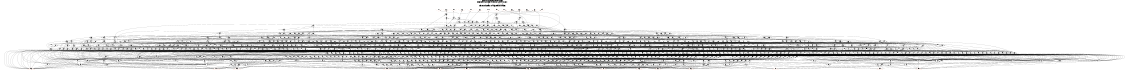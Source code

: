 # Network structure generated by ABC

digraph network {
size = "7.5,10";
center = true;
edge [dir = back];

{
  node [shape = plaintext];
  edge [style = invis];
  LevelTitle1 [label=""];
  LevelTitle2 [label=""];
  Level15 [label = ""];
  Level14 [label = ""];
  Level13 [label = ""];
  Level12 [label = ""];
  Level11 [label = ""];
  Level10 [label = ""];
  Level9 [label = ""];
  Level8 [label = ""];
  Level7 [label = ""];
  Level6 [label = ""];
  Level5 [label = ""];
  Level4 [label = ""];
  Level3 [label = ""];
  Level2 [label = ""];
  Level1 [label = ""];
  Level0 [label = ""];
  LevelTitle1 ->  LevelTitle2 ->  Level15 ->  Level14 ->  Level13 ->  Level12 ->  Level11 ->  Level10 ->  Level9 ->  Level8 ->  Level7 ->  Level6 ->  Level5 ->  Level4 ->  Level3 ->  Level2 ->  Level1 ->  Level0;
}

{
  rank = same;
  LevelTitle1;
  title1 [shape=plaintext,
          fontsize=20,
          fontname = "Times-Roman",
          label="Network structure visualized by ABC\nBenchmark \"top\". Time was Thu Oct  8 20:19:15 2020. "
         ];
}

{
  rank = same;
  LevelTitle2;
  title2 [shape=plaintext,
          fontsize=18,
          fontname = "Times-Roman",
          label="The network contains 1109 logic nodes and 0 latches.\n"
         ];
}

{
  rank = same;
  Level15;
  Node15 [label = "o_1_", shape = invtriangle, color = coral, fillcolor = coral];
  Node16 [label = "o_2_", shape = invtriangle, color = coral, fillcolor = coral];
  Node17 [label = "o_0_", shape = invtriangle, color = coral, fillcolor = coral];
  Node18 [label = "o_12_", shape = invtriangle, color = coral, fillcolor = coral];
  Node19 [label = "o_11_", shape = invtriangle, color = coral, fillcolor = coral];
  Node20 [label = "o_13_", shape = invtriangle, color = coral, fillcolor = coral];
  Node21 [label = "o_10_", shape = invtriangle, color = coral, fillcolor = coral];
  Node22 [label = "o_9_", shape = invtriangle, color = coral, fillcolor = coral];
  Node23 [label = "o_7_", shape = invtriangle, color = coral, fillcolor = coral];
  Node24 [label = "o_8_", shape = invtriangle, color = coral, fillcolor = coral];
  Node25 [label = "o_5_", shape = invtriangle, color = coral, fillcolor = coral];
  Node26 [label = "o_6_", shape = invtriangle, color = coral, fillcolor = coral];
  Node27 [label = "o_3_", shape = invtriangle, color = coral, fillcolor = coral];
  Node28 [label = "o_4_", shape = invtriangle, color = coral, fillcolor = coral];
}

{
  rank = same;
  Level14;
  Node533 [label = "533\n", shape = ellipse];
  Node1137 [label = "1137\n", shape = ellipse];
}

{
  rank = same;
  Level13;
  Node532 [label = "532\n", shape = ellipse];
  Node644 [label = "644\n", shape = ellipse];
  Node766 [label = "766\n", shape = ellipse];
  Node1029 [label = "1029\n", shape = ellipse];
  Node1136 [label = "1136\n", shape = ellipse];
}

{
  rank = same;
  Level12;
  Node226 [label = "226\n", shape = ellipse];
  Node531 [label = "531\n", shape = ellipse];
  Node643 [label = "643\n", shape = ellipse];
  Node765 [label = "765\n", shape = ellipse];
  Node818 [label = "818\n", shape = ellipse];
  Node905 [label = "905\n", shape = ellipse];
  Node952 [label = "952\n", shape = ellipse];
  Node1028 [label = "1028\n", shape = ellipse];
  Node1080 [label = "1080\n", shape = ellipse];
  Node1135 [label = "1135\n", shape = ellipse];
}

{
  rank = same;
  Level11;
  Node225 [label = "225\n", shape = ellipse];
  Node329 [label = "329\n", shape = ellipse];
  Node424 [label = "424\n", shape = ellipse];
  Node530 [label = "530\n", shape = ellipse];
  Node617 [label = "617\n", shape = ellipse];
  Node730 [label = "730\n", shape = ellipse];
  Node764 [label = "764\n", shape = ellipse];
  Node796 [label = "796\n", shape = ellipse];
  Node817 [label = "817\n", shape = ellipse];
  Node884 [label = "884\n", shape = ellipse];
  Node904 [label = "904\n", shape = ellipse];
  Node929 [label = "929\n", shape = ellipse];
  Node951 [label = "951\n", shape = ellipse];
  Node959 [label = "959\n", shape = ellipse];
  Node992 [label = "992\n", shape = ellipse];
  Node1027 [label = "1027\n", shape = ellipse];
  Node1079 [label = "1079\n", shape = ellipse];
  Node1112 [label = "1112\n", shape = ellipse];
  Node1122 [label = "1122\n", shape = ellipse];
  Node1134 [label = "1134\n", shape = ellipse];
}

{
  rank = same;
  Level10;
  Node224 [label = "224\n", shape = ellipse];
  Node293 [label = "293\n", shape = ellipse];
  Node328 [label = "328\n", shape = ellipse];
  Node423 [label = "423\n", shape = ellipse];
  Node529 [label = "529\n", shape = ellipse];
  Node616 [label = "616\n", shape = ellipse];
  Node729 [label = "729\n", shape = ellipse];
  Node763 [label = "763\n", shape = ellipse];
  Node795 [label = "795\n", shape = ellipse];
  Node816 [label = "816\n", shape = ellipse];
  Node883 [label = "883\n", shape = ellipse];
  Node903 [label = "903\n", shape = ellipse];
  Node928 [label = "928\n", shape = ellipse];
  Node950 [label = "950\n", shape = ellipse];
  Node958 [label = "958\n", shape = ellipse];
  Node969 [label = "969\n", shape = ellipse];
  Node991 [label = "991\n", shape = ellipse];
  Node1026 [label = "1026\n", shape = ellipse];
  Node1038 [label = "1038\n", shape = ellipse];
  Node1056 [label = "1056\n", shape = ellipse];
  Node1078 [label = "1078\n", shape = ellipse];
  Node1088 [label = "1088\n", shape = ellipse];
  Node1111 [label = "1111\n", shape = ellipse];
  Node1121 [label = "1121\n", shape = ellipse];
  Node1133 [label = "1133\n", shape = ellipse];
}

{
  rank = same;
  Level9;
  Node121 [label = "121\n", shape = ellipse];
  Node177 [label = "177\n", shape = ellipse];
  Node223 [label = "223\n", shape = ellipse];
  Node292 [label = "292\n", shape = ellipse];
  Node295 [label = "295\n", shape = ellipse];
  Node297 [label = "297\n", shape = ellipse];
  Node327 [label = "327\n", shape = ellipse];
  Node361 [label = "361\n", shape = ellipse];
  Node399 [label = "399\n", shape = ellipse];
  Node422 [label = "422\n", shape = ellipse];
  Node462 [label = "462\n", shape = ellipse];
  Node498 [label = "498\n", shape = ellipse];
  Node528 [label = "528\n", shape = ellipse];
  Node565 [label = "565\n", shape = ellipse];
  Node606 [label = "606\n", shape = ellipse];
  Node615 [label = "615\n", shape = ellipse];
  Node642 [label = "642\n", shape = ellipse];
  Node677 [label = "677\n", shape = ellipse];
  Node714 [label = "714\n", shape = ellipse];
  Node728 [label = "728\n", shape = ellipse];
  Node748 [label = "748\n", shape = ellipse];
  Node754 [label = "754\n", shape = ellipse];
  Node762 [label = "762\n", shape = ellipse];
  Node785 [label = "785\n", shape = ellipse];
  Node794 [label = "794\n", shape = ellipse];
  Node803 [label = "803\n", shape = ellipse];
  Node811 [label = "811\n", shape = ellipse];
  Node815 [label = "815\n", shape = ellipse];
  Node861 [label = "861\n", shape = ellipse];
  Node882 [label = "882\n", shape = ellipse];
  Node890 [label = "890\n", shape = ellipse];
  Node898 [label = "898\n", shape = ellipse];
  Node902 [label = "902\n", shape = ellipse];
  Node913 [label = "913\n", shape = ellipse];
  Node919 [label = "919\n", shape = ellipse];
  Node927 [label = "927\n", shape = ellipse];
  Node935 [label = "935\n", shape = ellipse];
  Node943 [label = "943\n", shape = ellipse];
  Node949 [label = "949\n", shape = ellipse];
  Node957 [label = "957\n", shape = ellipse];
  Node968 [label = "968\n", shape = ellipse];
  Node977 [label = "977\n", shape = ellipse];
  Node982 [label = "982\n", shape = ellipse];
  Node984 [label = "984\n", shape = ellipse];
  Node990 [label = "990\n", shape = ellipse];
  Node1009 [label = "1009\n", shape = ellipse];
  Node1017 [label = "1017\n", shape = ellipse];
  Node1025 [label = "1025\n", shape = ellipse];
  Node1037 [label = "1037\n", shape = ellipse];
  Node1049 [label = "1049\n", shape = ellipse];
  Node1055 [label = "1055\n", shape = ellipse];
  Node1064 [label = "1064\n", shape = ellipse];
  Node1071 [label = "1071\n", shape = ellipse];
  Node1077 [label = "1077\n", shape = ellipse];
  Node1087 [label = "1087\n", shape = ellipse];
  Node1095 [label = "1095\n", shape = ellipse];
  Node1103 [label = "1103\n", shape = ellipse];
  Node1110 [label = "1110\n", shape = ellipse];
  Node1114 [label = "1114\n", shape = ellipse];
  Node1116 [label = "1116\n", shape = ellipse];
  Node1120 [label = "1120\n", shape = ellipse];
  Node1126 [label = "1126\n", shape = ellipse];
  Node1132 [label = "1132\n", shape = ellipse];
}

{
  rank = same;
  Level8;
  Node120 [label = "120\n", shape = ellipse];
  Node176 [label = "176\n", shape = ellipse];
  Node222 [label = "222\n", shape = ellipse];
  Node246 [label = "246\n", shape = ellipse];
  Node291 [label = "291\n", shape = ellipse];
  Node294 [label = "294\n", shape = ellipse];
  Node296 [label = "296\n", shape = ellipse];
  Node326 [label = "326\n", shape = ellipse];
  Node360 [label = "360\n", shape = ellipse];
  Node398 [label = "398\n", shape = ellipse];
  Node421 [label = "421\n", shape = ellipse];
  Node461 [label = "461\n", shape = ellipse];
  Node497 [label = "497\n", shape = ellipse];
  Node527 [label = "527\n", shape = ellipse];
  Node564 [label = "564\n", shape = ellipse];
  Node605 [label = "605\n", shape = ellipse];
  Node614 [label = "614\n", shape = ellipse];
  Node641 [label = "641\n", shape = ellipse];
  Node676 [label = "676\n", shape = ellipse];
  Node713 [label = "713\n", shape = ellipse];
  Node727 [label = "727\n", shape = ellipse];
  Node744 [label = "744\n", shape = ellipse];
  Node747 [label = "747\n", shape = ellipse];
  Node753 [label = "753\n", shape = ellipse];
  Node761 [label = "761\n", shape = ellipse];
  Node784 [label = "784\n", shape = ellipse];
  Node793 [label = "793\n", shape = ellipse];
  Node802 [label = "802\n", shape = ellipse];
  Node810 [label = "810\n", shape = ellipse];
  Node814 [label = "814\n", shape = ellipse];
  Node860 [label = "860\n", shape = ellipse];
  Node881 [label = "881\n", shape = ellipse];
  Node889 [label = "889\n", shape = ellipse];
  Node897 [label = "897\n", shape = ellipse];
  Node901 [label = "901\n", shape = ellipse];
  Node912 [label = "912\n", shape = ellipse];
  Node918 [label = "918\n", shape = ellipse];
  Node926 [label = "926\n", shape = ellipse];
  Node934 [label = "934\n", shape = ellipse];
  Node942 [label = "942\n", shape = ellipse];
  Node948 [label = "948\n", shape = ellipse];
  Node953 [label = "953\n", shape = ellipse];
  Node956 [label = "956\n", shape = ellipse];
  Node962 [label = "962\n", shape = ellipse];
  Node967 [label = "967\n", shape = ellipse];
  Node976 [label = "976\n", shape = ellipse];
  Node981 [label = "981\n", shape = ellipse];
  Node983 [label = "983\n", shape = ellipse];
  Node989 [label = "989\n", shape = ellipse];
  Node1002 [label = "1002\n", shape = ellipse];
  Node1008 [label = "1008\n", shape = ellipse];
  Node1016 [label = "1016\n", shape = ellipse];
  Node1024 [label = "1024\n", shape = ellipse];
  Node1032 [label = "1032\n", shape = ellipse];
  Node1036 [label = "1036\n", shape = ellipse];
  Node1048 [label = "1048\n", shape = ellipse];
  Node1054 [label = "1054\n", shape = ellipse];
  Node1063 [label = "1063\n", shape = ellipse];
  Node1070 [label = "1070\n", shape = ellipse];
  Node1076 [label = "1076\n", shape = ellipse];
  Node1083 [label = "1083\n", shape = ellipse];
  Node1086 [label = "1086\n", shape = ellipse];
  Node1094 [label = "1094\n", shape = ellipse];
  Node1102 [label = "1102\n", shape = ellipse];
  Node1109 [label = "1109\n", shape = ellipse];
  Node1113 [label = "1113\n", shape = ellipse];
  Node1115 [label = "1115\n", shape = ellipse];
  Node1119 [label = "1119\n", shape = ellipse];
  Node1125 [label = "1125\n", shape = ellipse];
  Node1131 [label = "1131\n", shape = ellipse];
}

{
  rank = same;
  Level7;
  Node75 [label = "75\n", shape = ellipse];
  Node95 [label = "95\n", shape = ellipse];
  Node119 [label = "119\n", shape = ellipse];
  Node141 [label = "141\n", shape = ellipse];
  Node161 [label = "161\n", shape = ellipse];
  Node175 [label = "175\n", shape = ellipse];
  Node192 [label = "192\n", shape = ellipse];
  Node206 [label = "206\n", shape = ellipse];
  Node221 [label = "221\n", shape = ellipse];
  Node245 [label = "245\n", shape = ellipse];
  Node257 [label = "257\n", shape = ellipse];
  Node277 [label = "277\n", shape = ellipse];
  Node290 [label = "290\n", shape = ellipse];
  Node311 [label = "311\n", shape = ellipse];
  Node325 [label = "325\n", shape = ellipse];
  Node340 [label = "340\n", shape = ellipse];
  Node348 [label = "348\n", shape = ellipse];
  Node359 [label = "359\n", shape = ellipse];
  Node374 [label = "374\n", shape = ellipse];
  Node388 [label = "388\n", shape = ellipse];
  Node397 [label = "397\n", shape = ellipse];
  Node411 [label = "411\n", shape = ellipse];
  Node437 [label = "437\n", shape = ellipse];
  Node450 [label = "450\n", shape = ellipse];
  Node460 [label = "460\n", shape = ellipse];
  Node471 [label = "471\n", shape = ellipse];
  Node483 [label = "483\n", shape = ellipse];
  Node496 [label = "496\n", shape = ellipse];
  Node506 [label = "506\n", shape = ellipse];
  Node515 [label = "515\n", shape = ellipse];
  Node526 [label = "526\n", shape = ellipse];
  Node544 [label = "544\n", shape = ellipse];
  Node554 [label = "554\n", shape = ellipse];
  Node563 [label = "563\n", shape = ellipse];
  Node577 [label = "577\n", shape = ellipse];
  Node588 [label = "588\n", shape = ellipse];
  Node604 [label = "604\n", shape = ellipse];
  Node613 [label = "613\n", shape = ellipse];
  Node626 [label = "626\n", shape = ellipse];
  Node653 [label = "653\n", shape = ellipse];
  Node667 [label = "667\n", shape = ellipse];
  Node675 [label = "675\n", shape = ellipse];
  Node686 [label = "686\n", shape = ellipse];
  Node698 [label = "698\n", shape = ellipse];
  Node712 [label = "712\n", shape = ellipse];
  Node718 [label = "718\n", shape = ellipse];
  Node726 [label = "726\n", shape = ellipse];
  Node743 [label = "743\n", shape = ellipse];
  Node746 [label = "746\n", shape = ellipse];
  Node750 [label = "750\n", shape = ellipse];
  Node752 [label = "752\n", shape = ellipse];
  Node756 [label = "756\n", shape = ellipse];
  Node758 [label = "758\n", shape = ellipse];
  Node760 [label = "760\n", shape = ellipse];
  Node777 [label = "777\n", shape = ellipse];
  Node781 [label = "781\n", shape = ellipse];
  Node783 [label = "783\n", shape = ellipse];
  Node789 [label = "789\n", shape = ellipse];
  Node791 [label = "791\n", shape = ellipse];
  Node792 [label = "792\n", shape = ellipse];
  Node798 [label = "798\n", shape = ellipse];
  Node799 [label = "799\n", shape = ellipse];
  Node801 [label = "801\n", shape = ellipse];
  Node805 [label = "805\n", shape = ellipse];
  Node807 [label = "807\n", shape = ellipse];
  Node809 [label = "809\n", shape = ellipse];
  Node813 [label = "813\n", shape = ellipse];
  Node832 [label = "832\n", shape = ellipse];
  Node847 [label = "847\n", shape = ellipse];
  Node859 [label = "859\n", shape = ellipse];
  Node871 [label = "871\n", shape = ellipse];
  Node878 [label = "878\n", shape = ellipse];
  Node880 [label = "880\n", shape = ellipse];
  Node888 [label = "888\n", shape = ellipse];
  Node892 [label = "892\n", shape = ellipse];
  Node894 [label = "894\n", shape = ellipse];
  Node896 [label = "896\n", shape = ellipse];
  Node900 [label = "900\n", shape = ellipse];
  Node907 [label = "907\n", shape = ellipse];
  Node909 [label = "909\n", shape = ellipse];
  Node911 [label = "911\n", shape = ellipse];
  Node915 [label = "915\n", shape = ellipse];
  Node917 [label = "917\n", shape = ellipse];
  Node921 [label = "921\n", shape = ellipse];
  Node923 [label = "923\n", shape = ellipse];
  Node925 [label = "925\n", shape = ellipse];
  Node931 [label = "931\n", shape = ellipse];
  Node933 [label = "933\n", shape = ellipse];
  Node937 [label = "937\n", shape = ellipse];
  Node939 [label = "939\n", shape = ellipse];
  Node941 [label = "941\n", shape = ellipse];
  Node945 [label = "945\n", shape = ellipse];
  Node947 [label = "947\n", shape = ellipse];
  Node955 [label = "955\n", shape = ellipse];
  Node961 [label = "961\n", shape = ellipse];
  Node964 [label = "964\n", shape = ellipse];
  Node966 [label = "966\n", shape = ellipse];
  Node971 [label = "971\n", shape = ellipse];
  Node973 [label = "973\n", shape = ellipse];
  Node975 [label = "975\n", shape = ellipse];
  Node978 [label = "978\n", shape = ellipse];
  Node980 [label = "980\n", shape = ellipse];
  Node988 [label = "988\n", shape = ellipse];
  Node1001 [label = "1001\n", shape = ellipse];
  Node1004 [label = "1004\n", shape = ellipse];
  Node1006 [label = "1006\n", shape = ellipse];
  Node1007 [label = "1007\n", shape = ellipse];
  Node1011 [label = "1011\n", shape = ellipse];
  Node1013 [label = "1013\n", shape = ellipse];
  Node1015 [label = "1015\n", shape = ellipse];
  Node1019 [label = "1019\n", shape = ellipse];
  Node1021 [label = "1021\n", shape = ellipse];
  Node1023 [label = "1023\n", shape = ellipse];
  Node1031 [label = "1031\n", shape = ellipse];
  Node1034 [label = "1034\n", shape = ellipse];
  Node1035 [label = "1035\n", shape = ellipse];
  Node1040 [label = "1040\n", shape = ellipse];
  Node1047 [label = "1047\n", shape = ellipse];
  Node1051 [label = "1051\n", shape = ellipse];
  Node1053 [label = "1053\n", shape = ellipse];
  Node1058 [label = "1058\n", shape = ellipse];
  Node1060 [label = "1060\n", shape = ellipse];
  Node1062 [label = "1062\n", shape = ellipse];
  Node1066 [label = "1066\n", shape = ellipse];
  Node1067 [label = "1067\n", shape = ellipse];
  Node1069 [label = "1069\n", shape = ellipse];
  Node1073 [label = "1073\n", shape = ellipse];
  Node1075 [label = "1075\n", shape = ellipse];
  Node1082 [label = "1082\n", shape = ellipse];
  Node1085 [label = "1085\n", shape = ellipse];
  Node1089 [label = "1089\n", shape = ellipse];
  Node1091 [label = "1091\n", shape = ellipse];
  Node1093 [label = "1093\n", shape = ellipse];
  Node1097 [label = "1097\n", shape = ellipse];
  Node1099 [label = "1099\n", shape = ellipse];
  Node1105 [label = "1105\n", shape = ellipse];
  Node1107 [label = "1107\n", shape = ellipse];
  Node1108 [label = "1108\n", shape = ellipse];
  Node1117 [label = "1117\n", shape = ellipse];
  Node1118 [label = "1118\n", shape = ellipse];
  Node1124 [label = "1124\n", shape = ellipse];
  Node1128 [label = "1128\n", shape = ellipse];
  Node1130 [label = "1130\n", shape = ellipse];
}

{
  rank = same;
  Level6;
  Node48 [label = "48\n", shape = ellipse];
  Node74 [label = "74\n", shape = ellipse];
  Node94 [label = "94\n", shape = ellipse];
  Node118 [label = "118\n", shape = ellipse];
  Node140 [label = "140\n", shape = ellipse];
  Node160 [label = "160\n", shape = ellipse];
  Node174 [label = "174\n", shape = ellipse];
  Node191 [label = "191\n", shape = ellipse];
  Node205 [label = "205\n", shape = ellipse];
  Node220 [label = "220\n", shape = ellipse];
  Node244 [label = "244\n", shape = ellipse];
  Node256 [label = "256\n", shape = ellipse];
  Node276 [label = "276\n", shape = ellipse];
  Node289 [label = "289\n", shape = ellipse];
  Node310 [label = "310\n", shape = ellipse];
  Node324 [label = "324\n", shape = ellipse];
  Node339 [label = "339\n", shape = ellipse];
  Node347 [label = "347\n", shape = ellipse];
  Node358 [label = "358\n", shape = ellipse];
  Node373 [label = "373\n", shape = ellipse];
  Node387 [label = "387\n", shape = ellipse];
  Node396 [label = "396\n", shape = ellipse];
  Node410 [label = "410\n", shape = ellipse];
  Node420 [label = "420\n", shape = ellipse];
  Node436 [label = "436\n", shape = ellipse];
  Node449 [label = "449\n", shape = ellipse];
  Node459 [label = "459\n", shape = ellipse];
  Node470 [label = "470\n", shape = ellipse];
  Node482 [label = "482\n", shape = ellipse];
  Node495 [label = "495\n", shape = ellipse];
  Node505 [label = "505\n", shape = ellipse];
  Node514 [label = "514\n", shape = ellipse];
  Node525 [label = "525\n", shape = ellipse];
  Node543 [label = "543\n", shape = ellipse];
  Node553 [label = "553\n", shape = ellipse];
  Node562 [label = "562\n", shape = ellipse];
  Node576 [label = "576\n", shape = ellipse];
  Node587 [label = "587\n", shape = ellipse];
  Node603 [label = "603\n", shape = ellipse];
  Node612 [label = "612\n", shape = ellipse];
  Node625 [label = "625\n", shape = ellipse];
  Node633 [label = "633\n", shape = ellipse];
  Node652 [label = "652\n", shape = ellipse];
  Node666 [label = "666\n", shape = ellipse];
  Node674 [label = "674\n", shape = ellipse];
  Node685 [label = "685\n", shape = ellipse];
  Node697 [label = "697\n", shape = ellipse];
  Node711 [label = "711\n", shape = ellipse];
  Node717 [label = "717\n", shape = ellipse];
  Node725 [label = "725\n", shape = ellipse];
  Node742 [label = "742\n", shape = ellipse];
  Node745 [label = "745\n", shape = ellipse];
  Node749 [label = "749\n", shape = ellipse];
  Node751 [label = "751\n", shape = ellipse];
  Node755 [label = "755\n", shape = ellipse];
  Node757 [label = "757\n", shape = ellipse];
  Node759 [label = "759\n", shape = ellipse];
  Node776 [label = "776\n", shape = ellipse];
  Node780 [label = "780\n", shape = ellipse];
  Node782 [label = "782\n", shape = ellipse];
  Node788 [label = "788\n", shape = ellipse];
  Node790 [label = "790\n", shape = ellipse];
  Node797 [label = "797\n", shape = ellipse];
  Node800 [label = "800\n", shape = ellipse];
  Node804 [label = "804\n", shape = ellipse];
  Node806 [label = "806\n", shape = ellipse];
  Node808 [label = "808\n", shape = ellipse];
  Node812 [label = "812\n", shape = ellipse];
  Node831 [label = "831\n", shape = ellipse];
  Node846 [label = "846\n", shape = ellipse];
  Node858 [label = "858\n", shape = ellipse];
  Node869 [label = "869\n", shape = ellipse];
  Node870 [label = "870\n", shape = ellipse];
  Node877 [label = "877\n", shape = ellipse];
  Node879 [label = "879\n", shape = ellipse];
  Node886 [label = "886\n", shape = ellipse];
  Node887 [label = "887\n", shape = ellipse];
  Node891 [label = "891\n", shape = ellipse];
  Node893 [label = "893\n", shape = ellipse];
  Node895 [label = "895\n", shape = ellipse];
  Node899 [label = "899\n", shape = ellipse];
  Node906 [label = "906\n", shape = ellipse];
  Node908 [label = "908\n", shape = ellipse];
  Node910 [label = "910\n", shape = ellipse];
  Node914 [label = "914\n", shape = ellipse];
  Node916 [label = "916\n", shape = ellipse];
  Node920 [label = "920\n", shape = ellipse];
  Node922 [label = "922\n", shape = ellipse];
  Node924 [label = "924\n", shape = ellipse];
  Node930 [label = "930\n", shape = ellipse];
  Node932 [label = "932\n", shape = ellipse];
  Node936 [label = "936\n", shape = ellipse];
  Node938 [label = "938\n", shape = ellipse];
  Node940 [label = "940\n", shape = ellipse];
  Node944 [label = "944\n", shape = ellipse];
  Node946 [label = "946\n", shape = ellipse];
  Node954 [label = "954\n", shape = ellipse];
  Node960 [label = "960\n", shape = ellipse];
  Node963 [label = "963\n", shape = ellipse];
  Node965 [label = "965\n", shape = ellipse];
  Node970 [label = "970\n", shape = ellipse];
  Node972 [label = "972\n", shape = ellipse];
  Node974 [label = "974\n", shape = ellipse];
  Node979 [label = "979\n", shape = ellipse];
  Node986 [label = "986\n", shape = ellipse];
  Node987 [label = "987\n", shape = ellipse];
  Node1000 [label = "1000\n", shape = ellipse];
  Node1003 [label = "1003\n", shape = ellipse];
  Node1005 [label = "1005\n", shape = ellipse];
  Node1010 [label = "1010\n", shape = ellipse];
  Node1012 [label = "1012\n", shape = ellipse];
  Node1014 [label = "1014\n", shape = ellipse];
  Node1018 [label = "1018\n", shape = ellipse];
  Node1020 [label = "1020\n", shape = ellipse];
  Node1022 [label = "1022\n", shape = ellipse];
  Node1030 [label = "1030\n", shape = ellipse];
  Node1033 [label = "1033\n", shape = ellipse];
  Node1039 [label = "1039\n", shape = ellipse];
  Node1045 [label = "1045\n", shape = ellipse];
  Node1046 [label = "1046\n", shape = ellipse];
  Node1050 [label = "1050\n", shape = ellipse];
  Node1052 [label = "1052\n", shape = ellipse];
  Node1057 [label = "1057\n", shape = ellipse];
  Node1059 [label = "1059\n", shape = ellipse];
  Node1061 [label = "1061\n", shape = ellipse];
  Node1065 [label = "1065\n", shape = ellipse];
  Node1068 [label = "1068\n", shape = ellipse];
  Node1072 [label = "1072\n", shape = ellipse];
  Node1074 [label = "1074\n", shape = ellipse];
  Node1081 [label = "1081\n", shape = ellipse];
  Node1084 [label = "1084\n", shape = ellipse];
  Node1090 [label = "1090\n", shape = ellipse];
  Node1092 [label = "1092\n", shape = ellipse];
  Node1096 [label = "1096\n", shape = ellipse];
  Node1098 [label = "1098\n", shape = ellipse];
  Node1101 [label = "1101\n", shape = ellipse];
  Node1104 [label = "1104\n", shape = ellipse];
  Node1106 [label = "1106\n", shape = ellipse];
  Node1123 [label = "1123\n", shape = ellipse];
  Node1127 [label = "1127\n", shape = ellipse];
  Node1129 [label = "1129\n", shape = ellipse];
}

{
  rank = same;
  Level5;
  Node38 [label = "38\n", shape = ellipse];
  Node47 [label = "47\n", shape = ellipse];
  Node54 [label = "54\n", shape = ellipse];
  Node63 [label = "63\n", shape = ellipse];
  Node73 [label = "73\n", shape = ellipse];
  Node82 [label = "82\n", shape = ellipse];
  Node92 [label = "92\n", shape = ellipse];
  Node93 [label = "93\n", shape = ellipse];
  Node102 [label = "102\n", shape = ellipse];
  Node117 [label = "117\n", shape = ellipse];
  Node129 [label = "129\n", shape = ellipse];
  Node134 [label = "134\n", shape = ellipse];
  Node139 [label = "139\n", shape = ellipse];
  Node148 [label = "148\n", shape = ellipse];
  Node153 [label = "153\n", shape = ellipse];
  Node159 [label = "159\n", shape = ellipse];
  Node165 [label = "165\n", shape = ellipse];
  Node169 [label = "169\n", shape = ellipse];
  Node173 [label = "173\n", shape = ellipse];
  Node179 [label = "179\n", shape = ellipse];
  Node190 [label = "190\n", shape = ellipse];
  Node201 [label = "201\n", shape = ellipse];
  Node204 [label = "204\n", shape = ellipse];
  Node212 [label = "212\n", shape = ellipse];
  Node215 [label = "215\n", shape = ellipse];
  Node219 [label = "219\n", shape = ellipse];
  Node228 [label = "228\n", shape = ellipse];
  Node232 [label = "232\n", shape = ellipse];
  Node237 [label = "237\n", shape = ellipse];
  Node243 [label = "243\n", shape = ellipse];
  Node250 [label = "250\n", shape = ellipse];
  Node252 [label = "252\n", shape = ellipse];
  Node255 [label = "255\n", shape = ellipse];
  Node260 [label = "260\n", shape = ellipse];
  Node267 [label = "267\n", shape = ellipse];
  Node275 [label = "275\n", shape = ellipse];
  Node282 [label = "282\n", shape = ellipse];
  Node288 [label = "288\n", shape = ellipse];
  Node302 [label = "302\n", shape = ellipse];
  Node304 [label = "304\n", shape = ellipse];
  Node309 [label = "309\n", shape = ellipse];
  Node319 [label = "319\n", shape = ellipse];
  Node323 [label = "323\n", shape = ellipse];
  Node331 [label = "331\n", shape = ellipse];
  Node335 [label = "335\n", shape = ellipse];
  Node338 [label = "338\n", shape = ellipse];
  Node343 [label = "343\n", shape = ellipse];
  Node352 [label = "352\n", shape = ellipse];
  Node357 [label = "357\n", shape = ellipse];
  Node366 [label = "366\n", shape = ellipse];
  Node372 [label = "372\n", shape = ellipse];
  Node378 [label = "378\n", shape = ellipse];
  Node383 [label = "383\n", shape = ellipse];
  Node386 [label = "386\n", shape = ellipse];
  Node390 [label = "390\n", shape = ellipse];
  Node395 [label = "395\n", shape = ellipse];
  Node402 [label = "402\n", shape = ellipse];
  Node404 [label = "404\n", shape = ellipse];
  Node409 [label = "409\n", shape = ellipse];
  Node418 [label = "418\n", shape = ellipse];
  Node419 [label = "419\n", shape = ellipse];
  Node427 [label = "427\n", shape = ellipse];
  Node430 [label = "430\n", shape = ellipse];
  Node435 [label = "435\n", shape = ellipse];
  Node442 [label = "442\n", shape = ellipse];
  Node445 [label = "445\n", shape = ellipse];
  Node448 [label = "448\n", shape = ellipse];
  Node454 [label = "454\n", shape = ellipse];
  Node456 [label = "456\n", shape = ellipse];
  Node458 [label = "458\n", shape = ellipse];
  Node464 [label = "464\n", shape = ellipse];
  Node467 [label = "467\n", shape = ellipse];
  Node474 [label = "474\n", shape = ellipse];
  Node477 [label = "477\n", shape = ellipse];
  Node481 [label = "481\n", shape = ellipse];
  Node485 [label = "485\n", shape = ellipse];
  Node491 [label = "491\n", shape = ellipse];
  Node494 [label = "494\n", shape = ellipse];
  Node501 [label = "501\n", shape = ellipse];
  Node504 [label = "504\n", shape = ellipse];
  Node508 [label = "508\n", shape = ellipse];
  Node510 [label = "510\n", shape = ellipse];
  Node513 [label = "513\n", shape = ellipse];
  Node517 [label = "517\n", shape = ellipse];
  Node521 [label = "521\n", shape = ellipse];
  Node524 [label = "524\n", shape = ellipse];
  Node535 [label = "535\n", shape = ellipse];
  Node539 [label = "539\n", shape = ellipse];
  Node542 [label = "542\n", shape = ellipse];
  Node546 [label = "546\n", shape = ellipse];
  Node549 [label = "549\n", shape = ellipse];
  Node552 [label = "552\n", shape = ellipse];
  Node557 [label = "557\n", shape = ellipse];
  Node559 [label = "559\n", shape = ellipse];
  Node561 [label = "561\n", shape = ellipse];
  Node569 [label = "569\n", shape = ellipse];
  Node573 [label = "573\n", shape = ellipse];
  Node575 [label = "575\n", shape = ellipse];
  Node581 [label = "581\n", shape = ellipse];
  Node584 [label = "584\n", shape = ellipse];
  Node586 [label = "586\n", shape = ellipse];
  Node591 [label = "591\n", shape = ellipse];
  Node595 [label = "595\n", shape = ellipse];
  Node602 [label = "602\n", shape = ellipse];
  Node609 [label = "609\n", shape = ellipse];
  Node611 [label = "611\n", shape = ellipse];
  Node619 [label = "619\n", shape = ellipse];
  Node622 [label = "622\n", shape = ellipse];
  Node624 [label = "624\n", shape = ellipse];
  Node628 [label = "628\n", shape = ellipse];
  Node632 [label = "632\n", shape = ellipse];
  Node640 [label = "640\n", shape = ellipse];
  Node647 [label = "647\n", shape = ellipse];
  Node649 [label = "649\n", shape = ellipse];
  Node651 [label = "651\n", shape = ellipse];
  Node656 [label = "656\n", shape = ellipse];
  Node660 [label = "660\n", shape = ellipse];
  Node665 [label = "665\n", shape = ellipse];
  Node669 [label = "669\n", shape = ellipse];
  Node671 [label = "671\n", shape = ellipse];
  Node680 [label = "680\n", shape = ellipse];
  Node682 [label = "682\n", shape = ellipse];
  Node684 [label = "684\n", shape = ellipse];
  Node689 [label = "689\n", shape = ellipse];
  Node692 [label = "692\n", shape = ellipse];
  Node696 [label = "696\n", shape = ellipse];
  Node702 [label = "702\n", shape = ellipse];
  Node704 [label = "704\n", shape = ellipse];
  Node710 [label = "710\n", shape = ellipse];
  Node719 [label = "719\n", shape = ellipse];
  Node721 [label = "721\n", shape = ellipse];
  Node724 [label = "724\n", shape = ellipse];
  Node733 [label = "733\n", shape = ellipse];
  Node736 [label = "736\n", shape = ellipse];
  Node739 [label = "739\n", shape = ellipse];
  Node741 [label = "741\n", shape = ellipse];
  Node769 [label = "769\n", shape = ellipse];
  Node775 [label = "775\n", shape = ellipse];
  Node779 [label = "779\n", shape = ellipse];
  Node787 [label = "787\n", shape = ellipse];
  Node822 [label = "822\n", shape = ellipse];
  Node827 [label = "827\n", shape = ellipse];
  Node830 [label = "830\n", shape = ellipse];
  Node838 [label = "838\n", shape = ellipse];
  Node842 [label = "842\n", shape = ellipse];
  Node845 [label = "845\n", shape = ellipse];
  Node850 [label = "850\n", shape = ellipse];
  Node854 [label = "854\n", shape = ellipse];
  Node857 [label = "857\n", shape = ellipse];
  Node864 [label = "864\n", shape = ellipse];
  Node868 [label = "868\n", shape = ellipse];
  Node873 [label = "873\n", shape = ellipse];
  Node876 [label = "876\n", shape = ellipse];
  Node885 [label = "885\n", shape = ellipse];
  Node985 [label = "985\n", shape = ellipse];
  Node996 [label = "996\n", shape = ellipse];
  Node999 [label = "999\n", shape = ellipse];
  Node1044 [label = "1044\n", shape = ellipse];
  Node1100 [label = "1100\n", shape = ellipse];
}

{
  rank = same;
  Level4;
  Node37 [label = "37\n", shape = ellipse];
  Node46 [label = "46\n", shape = ellipse];
  Node53 [label = "53\n", shape = ellipse];
  Node62 [label = "62\n", shape = ellipse];
  Node72 [label = "72\n", shape = ellipse];
  Node81 [label = "81\n", shape = ellipse];
  Node91 [label = "91\n", shape = ellipse];
  Node101 [label = "101\n", shape = ellipse];
  Node109 [label = "109\n", shape = ellipse];
  Node116 [label = "116\n", shape = ellipse];
  Node128 [label = "128\n", shape = ellipse];
  Node133 [label = "133\n", shape = ellipse];
  Node138 [label = "138\n", shape = ellipse];
  Node147 [label = "147\n", shape = ellipse];
  Node152 [label = "152\n", shape = ellipse];
  Node158 [label = "158\n", shape = ellipse];
  Node164 [label = "164\n", shape = ellipse];
  Node168 [label = "168\n", shape = ellipse];
  Node172 [label = "172\n", shape = ellipse];
  Node178 [label = "178\n", shape = ellipse];
  Node185 [label = "185\n", shape = ellipse];
  Node189 [label = "189\n", shape = ellipse];
  Node196 [label = "196\n", shape = ellipse];
  Node200 [label = "200\n", shape = ellipse];
  Node203 [label = "203\n", shape = ellipse];
  Node211 [label = "211\n", shape = ellipse];
  Node214 [label = "214\n", shape = ellipse];
  Node218 [label = "218\n", shape = ellipse];
  Node231 [label = "231\n", shape = ellipse];
  Node236 [label = "236\n", shape = ellipse];
  Node242 [label = "242\n", shape = ellipse];
  Node249 [label = "249\n", shape = ellipse];
  Node251 [label = "251\n", shape = ellipse];
  Node254 [label = "254\n", shape = ellipse];
  Node259 [label = "259\n", shape = ellipse];
  Node266 [label = "266\n", shape = ellipse];
  Node274 [label = "274\n", shape = ellipse];
  Node281 [label = "281\n", shape = ellipse];
  Node285 [label = "285\n", shape = ellipse];
  Node287 [label = "287\n", shape = ellipse];
  Node301 [label = "301\n", shape = ellipse];
  Node303 [label = "303\n", shape = ellipse];
  Node308 [label = "308\n", shape = ellipse];
  Node315 [label = "315\n", shape = ellipse];
  Node318 [label = "318\n", shape = ellipse];
  Node322 [label = "322\n", shape = ellipse];
  Node330 [label = "330\n", shape = ellipse];
  Node334 [label = "334\n", shape = ellipse];
  Node337 [label = "337\n", shape = ellipse];
  Node342 [label = "342\n", shape = ellipse];
  Node346 [label = "346\n", shape = ellipse];
  Node349 [label = "349\n", shape = ellipse];
  Node351 [label = "351\n", shape = ellipse];
  Node356 [label = "356\n", shape = ellipse];
  Node365 [label = "365\n", shape = ellipse];
  Node370 [label = "370\n", shape = ellipse];
  Node371 [label = "371\n", shape = ellipse];
  Node377 [label = "377\n", shape = ellipse];
  Node382 [label = "382\n", shape = ellipse];
  Node385 [label = "385\n", shape = ellipse];
  Node389 [label = "389\n", shape = ellipse];
  Node392 [label = "392\n", shape = ellipse];
  Node394 [label = "394\n", shape = ellipse];
  Node401 [label = "401\n", shape = ellipse];
  Node403 [label = "403\n", shape = ellipse];
  Node408 [label = "408\n", shape = ellipse];
  Node413 [label = "413\n", shape = ellipse];
  Node417 [label = "417\n", shape = ellipse];
  Node426 [label = "426\n", shape = ellipse];
  Node429 [label = "429\n", shape = ellipse];
  Node434 [label = "434\n", shape = ellipse];
  Node441 [label = "441\n", shape = ellipse];
  Node444 [label = "444\n", shape = ellipse];
  Node447 [label = "447\n", shape = ellipse];
  Node453 [label = "453\n", shape = ellipse];
  Node455 [label = "455\n", shape = ellipse];
  Node457 [label = "457\n", shape = ellipse];
  Node463 [label = "463\n", shape = ellipse];
  Node466 [label = "466\n", shape = ellipse];
  Node469 [label = "469\n", shape = ellipse];
  Node473 [label = "473\n", shape = ellipse];
  Node476 [label = "476\n", shape = ellipse];
  Node480 [label = "480\n", shape = ellipse];
  Node484 [label = "484\n", shape = ellipse];
  Node490 [label = "490\n", shape = ellipse];
  Node493 [label = "493\n", shape = ellipse];
  Node499 [label = "499\n", shape = ellipse];
  Node500 [label = "500\n", shape = ellipse];
  Node503 [label = "503\n", shape = ellipse];
  Node507 [label = "507\n", shape = ellipse];
  Node509 [label = "509\n", shape = ellipse];
  Node512 [label = "512\n", shape = ellipse];
  Node516 [label = "516\n", shape = ellipse];
  Node520 [label = "520\n", shape = ellipse];
  Node523 [label = "523\n", shape = ellipse];
  Node534 [label = "534\n", shape = ellipse];
  Node538 [label = "538\n", shape = ellipse];
  Node541 [label = "541\n", shape = ellipse];
  Node545 [label = "545\n", shape = ellipse];
  Node548 [label = "548\n", shape = ellipse];
  Node551 [label = "551\n", shape = ellipse];
  Node556 [label = "556\n", shape = ellipse];
  Node558 [label = "558\n", shape = ellipse];
  Node560 [label = "560\n", shape = ellipse];
  Node568 [label = "568\n", shape = ellipse];
  Node572 [label = "572\n", shape = ellipse];
  Node574 [label = "574\n", shape = ellipse];
  Node580 [label = "580\n", shape = ellipse];
  Node583 [label = "583\n", shape = ellipse];
  Node585 [label = "585\n", shape = ellipse];
  Node590 [label = "590\n", shape = ellipse];
  Node594 [label = "594\n", shape = ellipse];
  Node601 [label = "601\n", shape = ellipse];
  Node607 [label = "607\n", shape = ellipse];
  Node608 [label = "608\n", shape = ellipse];
  Node610 [label = "610\n", shape = ellipse];
  Node618 [label = "618\n", shape = ellipse];
  Node621 [label = "621\n", shape = ellipse];
  Node623 [label = "623\n", shape = ellipse];
  Node627 [label = "627\n", shape = ellipse];
  Node631 [label = "631\n", shape = ellipse];
  Node638 [label = "638\n", shape = ellipse];
  Node639 [label = "639\n", shape = ellipse];
  Node646 [label = "646\n", shape = ellipse];
  Node648 [label = "648\n", shape = ellipse];
  Node650 [label = "650\n", shape = ellipse];
  Node655 [label = "655\n", shape = ellipse];
  Node659 [label = "659\n", shape = ellipse];
  Node664 [label = "664\n", shape = ellipse];
  Node668 [label = "668\n", shape = ellipse];
  Node670 [label = "670\n", shape = ellipse];
  Node673 [label = "673\n", shape = ellipse];
  Node679 [label = "679\n", shape = ellipse];
  Node681 [label = "681\n", shape = ellipse];
  Node683 [label = "683\n", shape = ellipse];
  Node688 [label = "688\n", shape = ellipse];
  Node691 [label = "691\n", shape = ellipse];
  Node695 [label = "695\n", shape = ellipse];
  Node701 [label = "701\n", shape = ellipse];
  Node703 [label = "703\n", shape = ellipse];
  Node709 [label = "709\n", shape = ellipse];
  Node716 [label = "716\n", shape = ellipse];
  Node720 [label = "720\n", shape = ellipse];
  Node723 [label = "723\n", shape = ellipse];
  Node732 [label = "732\n", shape = ellipse];
  Node735 [label = "735\n", shape = ellipse];
  Node738 [label = "738\n", shape = ellipse];
  Node740 [label = "740\n", shape = ellipse];
  Node768 [label = "768\n", shape = ellipse];
  Node774 [label = "774\n", shape = ellipse];
  Node778 [label = "778\n", shape = ellipse];
  Node786 [label = "786\n", shape = ellipse];
  Node821 [label = "821\n", shape = ellipse];
  Node826 [label = "826\n", shape = ellipse];
  Node829 [label = "829\n", shape = ellipse];
  Node837 [label = "837\n", shape = ellipse];
  Node841 [label = "841\n", shape = ellipse];
  Node844 [label = "844\n", shape = ellipse];
  Node849 [label = "849\n", shape = ellipse];
  Node853 [label = "853\n", shape = ellipse];
  Node856 [label = "856\n", shape = ellipse];
  Node863 [label = "863\n", shape = ellipse];
  Node867 [label = "867\n", shape = ellipse];
  Node872 [label = "872\n", shape = ellipse];
  Node875 [label = "875\n", shape = ellipse];
  Node995 [label = "995\n", shape = ellipse];
  Node998 [label = "998\n", shape = ellipse];
  Node1043 [label = "1043\n", shape = ellipse];
}

{
  rank = same;
  Level3;
  Node36 [label = "36\n", shape = ellipse];
  Node45 [label = "45\n", shape = ellipse];
  Node52 [label = "52\n", shape = ellipse];
  Node61 [label = "61\n", shape = ellipse];
  Node71 [label = "71\n", shape = ellipse];
  Node80 [label = "80\n", shape = ellipse];
  Node85 [label = "85\n", shape = ellipse];
  Node90 [label = "90\n", shape = ellipse];
  Node100 [label = "100\n", shape = ellipse];
  Node108 [label = "108\n", shape = ellipse];
  Node111 [label = "111\n", shape = ellipse];
  Node115 [label = "115\n", shape = ellipse];
  Node127 [label = "127\n", shape = ellipse];
  Node132 [label = "132\n", shape = ellipse];
  Node137 [label = "137\n", shape = ellipse];
  Node144 [label = "144\n", shape = ellipse];
  Node146 [label = "146\n", shape = ellipse];
  Node151 [label = "151\n", shape = ellipse];
  Node157 [label = "157\n", shape = ellipse];
  Node163 [label = "163\n", shape = ellipse];
  Node167 [label = "167\n", shape = ellipse];
  Node171 [label = "171\n", shape = ellipse];
  Node184 [label = "184\n", shape = ellipse];
  Node188 [label = "188\n", shape = ellipse];
  Node195 [label = "195\n", shape = ellipse];
  Node199 [label = "199\n", shape = ellipse];
  Node202 [label = "202\n", shape = ellipse];
  Node207 [label = "207\n", shape = ellipse];
  Node210 [label = "210\n", shape = ellipse];
  Node213 [label = "213\n", shape = ellipse];
  Node217 [label = "217\n", shape = ellipse];
  Node229 [label = "229\n", shape = ellipse];
  Node230 [label = "230\n", shape = ellipse];
  Node235 [label = "235\n", shape = ellipse];
  Node241 [label = "241\n", shape = ellipse];
  Node248 [label = "248\n", shape = ellipse];
  Node253 [label = "253\n", shape = ellipse];
  Node258 [label = "258\n", shape = ellipse];
  Node265 [label = "265\n", shape = ellipse];
  Node273 [label = "273\n", shape = ellipse];
  Node280 [label = "280\n", shape = ellipse];
  Node284 [label = "284\n", shape = ellipse];
  Node300 [label = "300\n", shape = ellipse];
  Node307 [label = "307\n", shape = ellipse];
  Node314 [label = "314\n", shape = ellipse];
  Node317 [label = "317\n", shape = ellipse];
  Node321 [label = "321\n", shape = ellipse];
  Node333 [label = "333\n", shape = ellipse];
  Node336 [label = "336\n", shape = ellipse];
  Node341 [label = "341\n", shape = ellipse];
  Node345 [label = "345\n", shape = ellipse];
  Node350 [label = "350\n", shape = ellipse];
  Node355 [label = "355\n", shape = ellipse];
  Node362 [label = "362\n", shape = ellipse];
  Node364 [label = "364\n", shape = ellipse];
  Node369 [label = "369\n", shape = ellipse];
  Node376 [label = "376\n", shape = ellipse];
  Node381 [label = "381\n", shape = ellipse];
  Node384 [label = "384\n", shape = ellipse];
  Node391 [label = "391\n", shape = ellipse];
  Node393 [label = "393\n", shape = ellipse];
  Node400 [label = "400\n", shape = ellipse];
  Node407 [label = "407\n", shape = ellipse];
  Node412 [label = "412\n", shape = ellipse];
  Node415 [label = "415\n", shape = ellipse];
  Node416 [label = "416\n", shape = ellipse];
  Node425 [label = "425\n", shape = ellipse];
  Node428 [label = "428\n", shape = ellipse];
  Node433 [label = "433\n", shape = ellipse];
  Node440 [label = "440\n", shape = ellipse];
  Node443 [label = "443\n", shape = ellipse];
  Node446 [label = "446\n", shape = ellipse];
  Node452 [label = "452\n", shape = ellipse];
  Node465 [label = "465\n", shape = ellipse];
  Node468 [label = "468\n", shape = ellipse];
  Node472 [label = "472\n", shape = ellipse];
  Node475 [label = "475\n", shape = ellipse];
  Node479 [label = "479\n", shape = ellipse];
  Node487 [label = "487\n", shape = ellipse];
  Node489 [label = "489\n", shape = ellipse];
  Node492 [label = "492\n", shape = ellipse];
  Node502 [label = "502\n", shape = ellipse];
  Node511 [label = "511\n", shape = ellipse];
  Node519 [label = "519\n", shape = ellipse];
  Node522 [label = "522\n", shape = ellipse];
  Node537 [label = "537\n", shape = ellipse];
  Node540 [label = "540\n", shape = ellipse];
  Node555 [label = "555\n", shape = ellipse];
  Node567 [label = "567\n", shape = ellipse];
  Node571 [label = "571\n", shape = ellipse];
  Node579 [label = "579\n", shape = ellipse];
  Node582 [label = "582\n", shape = ellipse];
  Node589 [label = "589\n", shape = ellipse];
  Node593 [label = "593\n", shape = ellipse];
  Node600 [label = "600\n", shape = ellipse];
  Node620 [label = "620\n", shape = ellipse];
  Node630 [label = "630\n", shape = ellipse];
  Node635 [label = "635\n", shape = ellipse];
  Node637 [label = "637\n", shape = ellipse];
  Node645 [label = "645\n", shape = ellipse];
  Node654 [label = "654\n", shape = ellipse];
  Node658 [label = "658\n", shape = ellipse];
  Node663 [label = "663\n", shape = ellipse];
  Node672 [label = "672\n", shape = ellipse];
  Node678 [label = "678\n", shape = ellipse];
  Node687 [label = "687\n", shape = ellipse];
  Node690 [label = "690\n", shape = ellipse];
  Node694 [label = "694\n", shape = ellipse];
  Node700 [label = "700\n", shape = ellipse];
  Node708 [label = "708\n", shape = ellipse];
  Node715 [label = "715\n", shape = ellipse];
  Node722 [label = "722\n", shape = ellipse];
  Node731 [label = "731\n", shape = ellipse];
  Node734 [label = "734\n", shape = ellipse];
  Node737 [label = "737\n", shape = ellipse];
  Node767 [label = "767\n", shape = ellipse];
  Node771 [label = "771\n", shape = ellipse];
  Node773 [label = "773\n", shape = ellipse];
  Node820 [label = "820\n", shape = ellipse];
  Node825 [label = "825\n", shape = ellipse];
  Node828 [label = "828\n", shape = ellipse];
  Node836 [label = "836\n", shape = ellipse];
  Node840 [label = "840\n", shape = ellipse];
  Node843 [label = "843\n", shape = ellipse];
  Node848 [label = "848\n", shape = ellipse];
  Node851 [label = "851\n", shape = ellipse];
  Node852 [label = "852\n", shape = ellipse];
  Node855 [label = "855\n", shape = ellipse];
  Node862 [label = "862\n", shape = ellipse];
  Node866 [label = "866\n", shape = ellipse];
  Node874 [label = "874\n", shape = ellipse];
  Node994 [label = "994\n", shape = ellipse];
  Node997 [label = "997\n", shape = ellipse];
}

{
  rank = same;
  Level2;
  Node31 [label = "31\n", shape = ellipse];
  Node33 [label = "33\n", shape = ellipse];
  Node35 [label = "35\n", shape = ellipse];
  Node40 [label = "40\n", shape = ellipse];
  Node42 [label = "42\n", shape = ellipse];
  Node44 [label = "44\n", shape = ellipse];
  Node51 [label = "51\n", shape = ellipse];
  Node56 [label = "56\n", shape = ellipse];
  Node58 [label = "58\n", shape = ellipse];
  Node60 [label = "60\n", shape = ellipse];
  Node65 [label = "65\n", shape = ellipse];
  Node67 [label = "67\n", shape = ellipse];
  Node69 [label = "69\n", shape = ellipse];
  Node70 [label = "70\n", shape = ellipse];
  Node77 [label = "77\n", shape = ellipse];
  Node79 [label = "79\n", shape = ellipse];
  Node84 [label = "84\n", shape = ellipse];
  Node87 [label = "87\n", shape = ellipse];
  Node89 [label = "89\n", shape = ellipse];
  Node97 [label = "97\n", shape = ellipse];
  Node99 [label = "99\n", shape = ellipse];
  Node104 [label = "104\n", shape = ellipse];
  Node105 [label = "105\n", shape = ellipse];
  Node107 [label = "107\n", shape = ellipse];
  Node110 [label = "110\n", shape = ellipse];
  Node113 [label = "113\n", shape = ellipse];
  Node114 [label = "114\n", shape = ellipse];
  Node122 [label = "122\n", shape = ellipse];
  Node123 [label = "123\n", shape = ellipse];
  Node125 [label = "125\n", shape = ellipse];
  Node126 [label = "126\n", shape = ellipse];
  Node131 [label = "131\n", shape = ellipse];
  Node136 [label = "136\n", shape = ellipse];
  Node143 [label = "143\n", shape = ellipse];
  Node145 [label = "145\n", shape = ellipse];
  Node150 [label = "150\n", shape = ellipse];
  Node155 [label = "155\n", shape = ellipse];
  Node156 [label = "156\n", shape = ellipse];
  Node162 [label = "162\n", shape = ellipse];
  Node166 [label = "166\n", shape = ellipse];
  Node170 [label = "170\n", shape = ellipse];
  Node181 [label = "181\n", shape = ellipse];
  Node183 [label = "183\n", shape = ellipse];
  Node187 [label = "187\n", shape = ellipse];
  Node194 [label = "194\n", shape = ellipse];
  Node198 [label = "198\n", shape = ellipse];
  Node209 [label = "209\n", shape = ellipse];
  Node216 [label = "216\n", shape = ellipse];
  Node227 [label = "227\n", shape = ellipse];
  Node234 [label = "234\n", shape = ellipse];
  Node239 [label = "239\n", shape = ellipse];
  Node240 [label = "240\n", shape = ellipse];
  Node247 [label = "247\n", shape = ellipse];
  Node262 [label = "262\n", shape = ellipse];
  Node264 [label = "264\n", shape = ellipse];
  Node269 [label = "269\n", shape = ellipse];
  Node270 [label = "270\n", shape = ellipse];
  Node272 [label = "272\n", shape = ellipse];
  Node279 [label = "279\n", shape = ellipse];
  Node283 [label = "283\n", shape = ellipse];
  Node286 [label = "286\n", shape = ellipse];
  Node299 [label = "299\n", shape = ellipse];
  Node305 [label = "305\n", shape = ellipse];
  Node306 [label = "306\n", shape = ellipse];
  Node312 [label = "312\n", shape = ellipse];
  Node313 [label = "313\n", shape = ellipse];
  Node316 [label = "316\n", shape = ellipse];
  Node320 [label = "320\n", shape = ellipse];
  Node332 [label = "332\n", shape = ellipse];
  Node344 [label = "344\n", shape = ellipse];
  Node354 [label = "354\n", shape = ellipse];
  Node363 [label = "363\n", shape = ellipse];
  Node368 [label = "368\n", shape = ellipse];
  Node375 [label = "375\n", shape = ellipse];
  Node380 [label = "380\n", shape = ellipse];
  Node406 [label = "406\n", shape = ellipse];
  Node432 [label = "432\n", shape = ellipse];
  Node439 [label = "439\n", shape = ellipse];
  Node451 [label = "451\n", shape = ellipse];
  Node478 [label = "478\n", shape = ellipse];
  Node486 [label = "486\n", shape = ellipse];
  Node488 [label = "488\n", shape = ellipse];
  Node518 [label = "518\n", shape = ellipse];
  Node536 [label = "536\n", shape = ellipse];
  Node547 [label = "547\n", shape = ellipse];
  Node550 [label = "550\n", shape = ellipse];
  Node566 [label = "566\n", shape = ellipse];
  Node570 [label = "570\n", shape = ellipse];
  Node578 [label = "578\n", shape = ellipse];
  Node592 [label = "592\n", shape = ellipse];
  Node597 [label = "597\n", shape = ellipse];
  Node599 [label = "599\n", shape = ellipse];
  Node629 [label = "629\n", shape = ellipse];
  Node657 [label = "657\n", shape = ellipse];
  Node662 [label = "662\n", shape = ellipse];
  Node693 [label = "693\n", shape = ellipse];
  Node699 [label = "699\n", shape = ellipse];
  Node705 [label = "705\n", shape = ellipse];
  Node707 [label = "707\n", shape = ellipse];
  Node772 [label = "772\n", shape = ellipse];
  Node819 [label = "819\n", shape = ellipse];
  Node824 [label = "824\n", shape = ellipse];
  Node833 [label = "833\n", shape = ellipse];
  Node835 [label = "835\n", shape = ellipse];
  Node839 [label = "839\n", shape = ellipse];
  Node865 [label = "865\n", shape = ellipse];
  Node993 [label = "993\n", shape = ellipse];
  Node1042 [label = "1042\n", shape = ellipse];
}

{
  rank = same;
  Level1;
  Node29 [label = "29\n", shape = ellipse];
  Node30 [label = "30\n", shape = ellipse];
  Node32 [label = "32\n", shape = ellipse];
  Node34 [label = "34\n", shape = ellipse];
  Node39 [label = "39\n", shape = ellipse];
  Node41 [label = "41\n", shape = ellipse];
  Node43 [label = "43\n", shape = ellipse];
  Node49 [label = "49\n", shape = ellipse];
  Node50 [label = "50\n", shape = ellipse];
  Node55 [label = "55\n", shape = ellipse];
  Node57 [label = "57\n", shape = ellipse];
  Node59 [label = "59\n", shape = ellipse];
  Node64 [label = "64\n", shape = ellipse];
  Node66 [label = "66\n", shape = ellipse];
  Node68 [label = "68\n", shape = ellipse];
  Node76 [label = "76\n", shape = ellipse];
  Node78 [label = "78\n", shape = ellipse];
  Node83 [label = "83\n", shape = ellipse];
  Node86 [label = "86\n", shape = ellipse];
  Node88 [label = "88\n", shape = ellipse];
  Node96 [label = "96\n", shape = ellipse];
  Node98 [label = "98\n", shape = ellipse];
  Node103 [label = "103\n", shape = ellipse];
  Node106 [label = "106\n", shape = ellipse];
  Node112 [label = "112\n", shape = ellipse];
  Node124 [label = "124\n", shape = ellipse];
  Node130 [label = "130\n", shape = ellipse];
  Node135 [label = "135\n", shape = ellipse];
  Node142 [label = "142\n", shape = ellipse];
  Node149 [label = "149\n", shape = ellipse];
  Node154 [label = "154\n", shape = ellipse];
  Node180 [label = "180\n", shape = ellipse];
  Node182 [label = "182\n", shape = ellipse];
  Node186 [label = "186\n", shape = ellipse];
  Node193 [label = "193\n", shape = ellipse];
  Node197 [label = "197\n", shape = ellipse];
  Node208 [label = "208\n", shape = ellipse];
  Node233 [label = "233\n", shape = ellipse];
  Node238 [label = "238\n", shape = ellipse];
  Node261 [label = "261\n", shape = ellipse];
  Node263 [label = "263\n", shape = ellipse];
  Node268 [label = "268\n", shape = ellipse];
  Node271 [label = "271\n", shape = ellipse];
  Node278 [label = "278\n", shape = ellipse];
  Node298 [label = "298\n", shape = ellipse];
  Node353 [label = "353\n", shape = ellipse];
  Node367 [label = "367\n", shape = ellipse];
  Node379 [label = "379\n", shape = ellipse];
  Node405 [label = "405\n", shape = ellipse];
  Node414 [label = "414\n", shape = ellipse];
  Node431 [label = "431\n", shape = ellipse];
  Node438 [label = "438\n", shape = ellipse];
  Node596 [label = "596\n", shape = ellipse];
  Node598 [label = "598\n", shape = ellipse];
  Node634 [label = "634\n", shape = ellipse];
  Node636 [label = "636\n", shape = ellipse];
  Node661 [label = "661\n", shape = ellipse];
  Node706 [label = "706\n", shape = ellipse];
  Node770 [label = "770\n", shape = ellipse];
  Node823 [label = "823\n", shape = ellipse];
  Node834 [label = "834\n", shape = ellipse];
  Node1041 [label = "1041\n", shape = ellipse];
}

{
  rank = same;
  Level0;
  Node1 [label = "i_9_", shape = triangle, color = coral, fillcolor = coral];
  Node2 [label = "i_10_", shape = triangle, color = coral, fillcolor = coral];
  Node3 [label = "i_7_", shape = triangle, color = coral, fillcolor = coral];
  Node4 [label = "i_8_", shape = triangle, color = coral, fillcolor = coral];
  Node5 [label = "i_5_", shape = triangle, color = coral, fillcolor = coral];
  Node6 [label = "i_6_", shape = triangle, color = coral, fillcolor = coral];
  Node7 [label = "i_3_", shape = triangle, color = coral, fillcolor = coral];
  Node8 [label = "i_13_", shape = triangle, color = coral, fillcolor = coral];
  Node9 [label = "i_4_", shape = triangle, color = coral, fillcolor = coral];
  Node10 [label = "i_12_", shape = triangle, color = coral, fillcolor = coral];
  Node11 [label = "i_1_", shape = triangle, color = coral, fillcolor = coral];
  Node12 [label = "i_11_", shape = triangle, color = coral, fillcolor = coral];
  Node13 [label = "i_2_", shape = triangle, color = coral, fillcolor = coral];
  Node14 [label = "i_0_", shape = triangle, color = coral, fillcolor = coral];
}

title1 -> title2 [style = invis];
title2 -> Node15 [style = invis];
title2 -> Node16 [style = invis];
title2 -> Node17 [style = invis];
title2 -> Node18 [style = invis];
title2 -> Node19 [style = invis];
title2 -> Node20 [style = invis];
title2 -> Node21 [style = invis];
title2 -> Node22 [style = invis];
title2 -> Node23 [style = invis];
title2 -> Node24 [style = invis];
title2 -> Node25 [style = invis];
title2 -> Node26 [style = invis];
title2 -> Node27 [style = invis];
title2 -> Node28 [style = invis];
Node15 -> Node16 [style = invis];
Node16 -> Node17 [style = invis];
Node17 -> Node18 [style = invis];
Node18 -> Node19 [style = invis];
Node19 -> Node20 [style = invis];
Node20 -> Node21 [style = invis];
Node21 -> Node22 [style = invis];
Node22 -> Node23 [style = invis];
Node23 -> Node24 [style = invis];
Node24 -> Node25 [style = invis];
Node25 -> Node26 [style = invis];
Node26 -> Node27 [style = invis];
Node27 -> Node28 [style = invis];
Node15 -> Node226 [style = solid];
Node16 -> Node533 [style = solid];
Node17 -> Node644 [style = solid];
Node18 -> Node766 [style = solid];
Node19 -> Node818 [style = solid];
Node20 -> Node905 [style = solid];
Node21 -> Node952 [style = solid];
Node22 -> Node959 [style = solid];
Node23 -> Node969 [style = solid];
Node24 -> Node977 [style = solid];
Node25 -> Node1029 [style = solid];
Node26 -> Node1038 [style = solid];
Node27 -> Node1080 [style = solid];
Node28 -> Node1137 [style = solid];
Node29 -> Node10 [style = solid];
Node29 -> Node12 [style = solid];
Node30 -> Node6 [style = solid];
Node30 -> Node9 [style = solid];
Node31 -> Node7 [style = solid];
Node31 -> Node30 [style = solid];
Node32 -> Node2 [style = solid];
Node32 -> Node4 [style = solid];
Node33 -> Node3 [style = solid];
Node33 -> Node32 [style = solid];
Node34 -> Node11 [style = solid];
Node34 -> Node13 [style = solid];
Node35 -> Node14 [style = solid];
Node35 -> Node34 [style = solid];
Node36 -> Node31 [style = solid];
Node36 -> Node33 [style = solid];
Node37 -> Node35 [style = solid];
Node37 -> Node36 [style = solid];
Node38 -> Node29 [style = solid];
Node38 -> Node37 [style = solid];
Node39 -> Node8 [style = solid];
Node39 -> Node10 [style = solid];
Node40 -> Node12 [style = solid];
Node40 -> Node39 [style = solid];
Node41 -> Node5 [style = solid];
Node41 -> Node6 [style = solid];
Node42 -> Node7 [style = solid];
Node42 -> Node41 [style = solid];
Node43 -> Node11 [style = solid];
Node43 -> Node13 [style = solid];
Node44 -> Node14 [style = solid];
Node44 -> Node43 [style = solid];
Node45 -> Node33 [style = solid];
Node45 -> Node42 [style = solid];
Node46 -> Node44 [style = solid];
Node46 -> Node45 [style = solid];
Node47 -> Node40 [style = solid];
Node47 -> Node46 [style = solid];
Node48 -> Node38 [style = solid];
Node48 -> Node47 [style = solid];
Node49 -> Node8 [style = solid];
Node49 -> Node12 [style = solid];
Node50 -> Node6 [style = solid];
Node50 -> Node9 [style = solid];
Node51 -> Node7 [style = solid];
Node51 -> Node50 [style = solid];
Node52 -> Node33 [style = solid];
Node52 -> Node51 [style = solid];
Node53 -> Node44 [style = solid];
Node53 -> Node52 [style = solid];
Node54 -> Node49 [style = solid];
Node54 -> Node53 [style = solid];
Node55 -> Node3 [style = solid];
Node55 -> Node9 [style = solid];
Node56 -> Node7 [style = solid];
Node56 -> Node55 [style = solid];
Node57 -> Node2 [style = solid];
Node57 -> Node12 [style = solid];
Node58 -> Node1 [style = solid];
Node58 -> Node57 [style = solid];
Node59 -> Node11 [style = solid];
Node59 -> Node13 [style = solid];
Node60 -> Node14 [style = solid];
Node60 -> Node59 [style = solid];
Node61 -> Node56 [style = solid];
Node61 -> Node58 [style = solid];
Node62 -> Node60 [style = solid];
Node62 -> Node61 [style = solid];
Node63 -> Node39 [style = solid];
Node63 -> Node62 [style = solid];
Node64 -> Node8 [style = solid];
Node64 -> Node10 [style = solid];
Node65 -> Node12 [style = solid];
Node65 -> Node64 [style = solid];
Node66 -> Node5 [style = solid];
Node66 -> Node9 [style = solid];
Node67 -> Node7 [style = solid];
Node67 -> Node66 [style = solid];
Node68 -> Node2 [style = solid];
Node68 -> Node3 [style = solid];
Node69 -> Node6 [style = solid];
Node69 -> Node68 [style = solid];
Node70 -> Node14 [style = solid];
Node70 -> Node43 [style = solid];
Node71 -> Node67 [style = solid];
Node71 -> Node69 [style = solid];
Node72 -> Node70 [style = solid];
Node72 -> Node71 [style = solid];
Node73 -> Node65 [style = solid];
Node73 -> Node72 [style = solid];
Node74 -> Node54 [style = solid];
Node74 -> Node63 [style = solid];
Node75 -> Node73 [style = solid];
Node75 -> Node74 [style = solid];
Node76 -> Node5 [style = solid];
Node76 -> Node9 [style = solid];
Node77 -> Node7 [style = solid];
Node77 -> Node76 [style = solid];
Node78 -> Node2 [style = solid];
Node78 -> Node12 [style = solid];
Node79 -> Node6 [style = solid];
Node79 -> Node78 [style = solid];
Node80 -> Node77 [style = solid];
Node80 -> Node79 [style = solid];
Node81 -> Node60 [style = solid];
Node81 -> Node80 [style = solid];
Node82 -> Node64 [style = solid];
Node82 -> Node81 [style = solid];
Node83 -> Node10 [style = solid];
Node83 -> Node12 [style = solid];
Node84 -> Node2 [style = solid];
Node84 -> Node83 [style = solid];
Node85 -> Node8 [style = solid];
Node85 -> Node84 [style = solid];
Node86 -> Node5 [style = solid];
Node86 -> Node9 [style = solid];
Node87 -> Node7 [style = solid];
Node87 -> Node86 [style = solid];
Node88 -> Node1 [style = solid];
Node88 -> Node4 [style = solid];
Node89 -> Node3 [style = solid];
Node89 -> Node88 [style = solid];
Node90 -> Node87 [style = solid];
Node90 -> Node89 [style = solid];
Node91 -> Node44 [style = solid];
Node91 -> Node90 [style = solid];
Node92 -> Node85 [style = solid];
Node92 -> Node91 [style = solid];
Node93 -> Node29 [style = solid];
Node93 -> Node53 [style = solid];
Node94 -> Node82 [style = solid];
Node94 -> Node92 [style = solid];
Node95 -> Node93 [style = solid];
Node95 -> Node94 [style = solid];
Node96 -> Node5 [style = solid];
Node96 -> Node6 [style = solid];
Node97 -> Node9 [style = solid];
Node97 -> Node96 [style = solid];
Node98 -> Node7 [style = solid];
Node98 -> Node13 [style = solid];
Node99 -> Node11 [style = solid];
Node99 -> Node98 [style = solid];
Node100 -> Node89 [style = solid];
Node100 -> Node97 [style = solid];
Node101 -> Node99 [style = solid];
Node101 -> Node100 [style = solid];
Node102 -> Node85 [style = solid];
Node102 -> Node101 [style = solid];
Node103 -> Node2 [style = solid];
Node103 -> Node9 [style = solid];
Node104 -> Node7 [style = solid];
Node104 -> Node103 [style = solid];
Node105 -> Node12 [style = solid];
Node105 -> Node39 [style = solid];
Node106 -> Node11 [style = solid];
Node106 -> Node13 [style = solid];
Node107 -> Node14 [style = solid];
Node107 -> Node106 [style = solid];
Node108 -> Node104 [style = solid];
Node108 -> Node105 [style = solid];
Node109 -> Node107 [style = solid];
Node109 -> Node108 [style = solid];
Node110 -> Node1 [style = solid];
Node110 -> Node78 [style = solid];
Node111 -> Node64 [style = solid];
Node111 -> Node110 [style = solid];
Node112 -> Node3 [style = solid];
Node112 -> Node4 [style = solid];
Node113 -> Node6 [style = solid];
Node113 -> Node112 [style = solid];
Node114 -> Node14 [style = solid];
Node114 -> Node34 [style = solid];
Node115 -> Node67 [style = solid];
Node115 -> Node113 [style = solid];
Node116 -> Node114 [style = solid];
Node116 -> Node115 [style = solid];
Node117 -> Node111 [style = solid];
Node117 -> Node116 [style = solid];
Node118 -> Node102 [style = solid];
Node118 -> Node109 [style = solid];
Node119 -> Node117 [style = solid];
Node119 -> Node118 [style = solid];
Node120 -> Node75 [style = solid];
Node120 -> Node95 [style = solid];
Node121 -> Node119 [style = solid];
Node121 -> Node120 [style = solid];
Node122 -> Node2 [style = solid];
Node122 -> Node29 [style = solid];
Node123 -> Node7 [style = solid];
Node123 -> Node76 [style = solid];
Node124 -> Node3 [style = solid];
Node124 -> Node4 [style = solid];
Node125 -> Node6 [style = solid];
Node125 -> Node124 [style = solid];
Node126 -> Node14 [style = solid];
Node126 -> Node59 [style = solid];
Node127 -> Node123 [style = solid];
Node127 -> Node125 [style = solid];
Node128 -> Node126 [style = solid];
Node128 -> Node127 [style = solid];
Node129 -> Node122 [style = solid];
Node129 -> Node128 [style = solid];
Node130 -> Node6 [style = solid];
Node130 -> Node9 [style = solid];
Node131 -> Node7 [style = solid];
Node131 -> Node130 [style = solid];
Node132 -> Node33 [style = solid];
Node132 -> Node131 [style = solid];
Node133 -> Node126 [style = solid];
Node133 -> Node132 [style = solid];
Node134 -> Node49 [style = solid];
Node134 -> Node133 [style = solid];
Node135 -> Node4 [style = solid];
Node135 -> Node9 [style = solid];
Node136 -> Node7 [style = solid];
Node136 -> Node135 [style = solid];
Node137 -> Node84 [style = solid];
Node137 -> Node136 [style = solid];
Node138 -> Node35 [style = solid];
Node138 -> Node137 [style = solid];
Node139 -> Node8 [style = solid];
Node139 -> Node138 [style = solid];
Node140 -> Node129 [style = solid];
Node140 -> Node134 [style = solid];
Node141 -> Node139 [style = solid];
Node141 -> Node140 [style = solid];
Node142 -> Node10 [style = solid];
Node142 -> Node12 [style = solid];
Node143 -> Node2 [style = solid];
Node143 -> Node142 [style = solid];
Node144 -> Node8 [style = solid];
Node144 -> Node143 [style = solid];
Node145 -> Node7 [style = solid];
Node145 -> Node86 [style = solid];
Node146 -> Node125 [style = solid];
Node146 -> Node145 [style = solid];
Node147 -> Node70 [style = solid];
Node147 -> Node146 [style = solid];
Node148 -> Node144 [style = solid];
Node148 -> Node147 [style = solid];
Node149 -> Node6 [style = solid];
Node149 -> Node9 [style = solid];
Node150 -> Node7 [style = solid];
Node150 -> Node149 [style = solid];
Node151 -> Node33 [style = solid];
Node151 -> Node150 [style = solid];
Node152 -> Node114 [style = solid];
Node152 -> Node151 [style = solid];
Node153 -> Node29 [style = solid];
Node153 -> Node152 [style = solid];
Node154 -> Node5 [style = solid];
Node154 -> Node9 [style = solid];
Node155 -> Node7 [style = solid];
Node155 -> Node154 [style = solid];
Node156 -> Node6 [style = solid];
Node156 -> Node78 [style = solid];
Node157 -> Node155 [style = solid];
Node157 -> Node156 [style = solid];
Node158 -> Node35 [style = solid];
Node158 -> Node157 [style = solid];
Node159 -> Node64 [style = solid];
Node159 -> Node158 [style = solid];
Node160 -> Node148 [style = solid];
Node160 -> Node153 [style = solid];
Node161 -> Node159 [style = solid];
Node161 -> Node160 [style = solid];
Node162 -> Node7 [style = solid];
Node162 -> Node66 [style = solid];
Node163 -> Node125 [style = solid];
Node163 -> Node162 [style = solid];
Node164 -> Node126 [style = solid];
Node164 -> Node163 [style = solid];
Node165 -> Node144 [style = solid];
Node165 -> Node164 [style = solid];
Node166 -> Node7 [style = solid];
Node166 -> Node55 [style = solid];
Node167 -> Node84 [style = solid];
Node167 -> Node166 [style = solid];
Node168 -> Node35 [style = solid];
Node168 -> Node167 [style = solid];
Node169 -> Node8 [style = solid];
Node169 -> Node168 [style = solid];
Node170 -> Node9 [style = solid];
Node170 -> Node41 [style = solid];
Node171 -> Node33 [style = solid];
Node171 -> Node170 [style = solid];
Node172 -> Node60 [style = solid];
Node172 -> Node171 [style = solid];
Node173 -> Node40 [style = solid];
Node173 -> Node172 [style = solid];
Node174 -> Node165 [style = solid];
Node174 -> Node169 [style = solid];
Node175 -> Node173 [style = solid];
Node175 -> Node174 [style = solid];
Node176 -> Node141 [style = solid];
Node176 -> Node161 [style = solid];
Node177 -> Node175 [style = solid];
Node177 -> Node176 [style = solid];
Node178 -> Node70 [style = solid];
Node178 -> Node157 [style = solid];
Node179 -> Node64 [style = solid];
Node179 -> Node178 [style = solid];
Node180 -> Node2 [style = solid];
Node180 -> Node9 [style = solid];
Node181 -> Node7 [style = solid];
Node181 -> Node180 [style = solid];
Node182 -> Node8 [style = solid];
Node182 -> Node10 [style = solid];
Node183 -> Node12 [style = solid];
Node183 -> Node182 [style = solid];
Node184 -> Node181 [style = solid];
Node184 -> Node183 [style = solid];
Node185 -> Node44 [style = solid];
Node185 -> Node184 [style = solid];
Node186 -> Node1 [style = solid];
Node186 -> Node2 [style = solid];
Node187 -> Node4 [style = solid];
Node187 -> Node186 [style = solid];
Node188 -> Node56 [style = solid];
Node188 -> Node187 [style = solid];
Node189 -> Node70 [style = solid];
Node189 -> Node188 [style = solid];
Node190 -> Node105 [style = solid];
Node190 -> Node189 [style = solid];
Node191 -> Node179 [style = solid];
Node191 -> Node185 [style = solid];
Node192 -> Node190 [style = solid];
Node192 -> Node191 [style = solid];
Node193 -> Node2 [style = solid];
Node193 -> Node9 [style = solid];
Node194 -> Node7 [style = solid];
Node194 -> Node193 [style = solid];
Node195 -> Node65 [style = solid];
Node195 -> Node194 [style = solid];
Node196 -> Node35 [style = solid];
Node196 -> Node195 [style = solid];
Node197 -> Node2 [style = solid];
Node197 -> Node4 [style = solid];
Node198 -> Node6 [style = solid];
Node198 -> Node197 [style = solid];
Node199 -> Node67 [style = solid];
Node199 -> Node198 [style = solid];
Node200 -> Node70 [style = solid];
Node200 -> Node199 [style = solid];
Node201 -> Node65 [style = solid];
Node201 -> Node200 [style = solid];
Node202 -> Node87 [style = solid];
Node202 -> Node156 [style = solid];
Node203 -> Node107 [style = solid];
Node203 -> Node202 [style = solid];
Node204 -> Node64 [style = solid];
Node204 -> Node203 [style = solid];
Node205 -> Node196 [style = solid];
Node205 -> Node201 [style = solid];
Node206 -> Node204 [style = solid];
Node206 -> Node205 [style = solid];
Node207 -> Node39 [style = solid];
Node207 -> Node58 [style = solid];
Node208 -> Node3 [style = solid];
Node208 -> Node4 [style = solid];
Node209 -> Node6 [style = solid];
Node209 -> Node208 [style = solid];
Node210 -> Node162 [style = solid];
Node210 -> Node209 [style = solid];
Node211 -> Node114 [style = solid];
Node211 -> Node210 [style = solid];
Node212 -> Node207 [style = solid];
Node212 -> Node211 [style = solid];
Node213 -> Node89 [style = solid];
Node213 -> Node162 [style = solid];
Node214 -> Node44 [style = solid];
Node214 -> Node213 [style = solid];
Node215 -> Node85 [style = solid];
Node215 -> Node214 [style = solid];
Node216 -> Node7 [style = solid];
Node216 -> Node154 [style = solid];
Node217 -> Node79 [style = solid];
Node217 -> Node216 [style = solid];
Node218 -> Node44 [style = solid];
Node218 -> Node217 [style = solid];
Node219 -> Node64 [style = solid];
Node219 -> Node218 [style = solid];
Node220 -> Node212 [style = solid];
Node220 -> Node215 [style = solid];
Node221 -> Node219 [style = solid];
Node221 -> Node220 [style = solid];
Node222 -> Node192 [style = solid];
Node222 -> Node206 [style = solid];
Node223 -> Node221 [style = solid];
Node223 -> Node222 [style = solid];
Node224 -> Node121 [style = solid];
Node224 -> Node177 [style = solid];
Node225 -> Node223 [style = solid];
Node225 -> Node224 [style = solid];
Node226 -> Node48 [style = solid];
Node226 -> Node225 [style = solid];
Node227 -> Node12 [style = solid];
Node227 -> Node64 [style = solid];
Node228 -> Node37 [style = solid];
Node228 -> Node227 [style = solid];
Node229 -> Node8 [style = solid];
Node229 -> Node122 [style = solid];
Node230 -> Node77 [style = solid];
Node230 -> Node125 [style = solid];
Node231 -> Node114 [style = solid];
Node231 -> Node230 [style = solid];
Node232 -> Node229 [style = solid];
Node232 -> Node231 [style = solid];
Node233 -> Node1 [style = solid];
Node233 -> Node3 [style = solid];
Node234 -> Node6 [style = solid];
Node234 -> Node233 [style = solid];
Node235 -> Node162 [style = solid];
Node235 -> Node234 [style = solid];
Node236 -> Node114 [style = solid];
Node236 -> Node235 [style = solid];
Node237 -> Node144 [style = solid];
Node237 -> Node236 [style = solid];
Node238 -> Node3 [style = solid];
Node238 -> Node9 [style = solid];
Node239 -> Node7 [style = solid];
Node239 -> Node238 [style = solid];
Node240 -> Node4 [style = solid];
Node240 -> Node57 [style = solid];
Node241 -> Node239 [style = solid];
Node241 -> Node240 [style = solid];
Node242 -> Node35 [style = solid];
Node242 -> Node241 [style = solid];
Node243 -> Node39 [style = solid];
Node243 -> Node242 [style = solid];
Node244 -> Node232 [style = solid];
Node244 -> Node237 [style = solid];
Node245 -> Node243 [style = solid];
Node245 -> Node244 [style = solid];
Node246 -> Node228 [style = solid];
Node246 -> Node245 [style = solid];
Node247 -> Node7 [style = solid];
Node247 -> Node30 [style = solid];
Node248 -> Node33 [style = solid];
Node248 -> Node247 [style = solid];
Node249 -> Node107 [style = solid];
Node249 -> Node248 [style = solid];
Node250 -> Node29 [style = solid];
Node250 -> Node249 [style = solid];
Node251 -> Node114 [style = solid];
Node251 -> Node163 [style = solid];
Node252 -> Node144 [style = solid];
Node252 -> Node251 [style = solid];
Node253 -> Node156 [style = solid];
Node253 -> Node216 [style = solid];
Node254 -> Node114 [style = solid];
Node254 -> Node253 [style = solid];
Node255 -> Node64 [style = solid];
Node255 -> Node254 [style = solid];
Node256 -> Node250 [style = solid];
Node256 -> Node252 [style = solid];
Node257 -> Node255 [style = solid];
Node257 -> Node256 [style = solid];
Node258 -> Node123 [style = solid];
Node258 -> Node156 [style = solid];
Node259 -> Node35 [style = solid];
Node259 -> Node258 [style = solid];
Node260 -> Node64 [style = solid];
Node260 -> Node259 [style = solid];
Node261 -> Node5 [style = solid];
Node261 -> Node6 [style = solid];
Node262 -> Node9 [style = solid];
Node262 -> Node261 [style = solid];
Node263 -> Node7 [style = solid];
Node263 -> Node11 [style = solid];
Node264 -> Node14 [style = solid];
Node264 -> Node263 [style = solid];
Node265 -> Node143 [style = solid];
Node265 -> Node262 [style = solid];
Node266 -> Node264 [style = solid];
Node266 -> Node265 [style = solid];
Node267 -> Node8 [style = solid];
Node267 -> Node266 [style = solid];
Node268 -> Node3 [style = solid];
Node268 -> Node5 [style = solid];
Node269 -> Node9 [style = solid];
Node269 -> Node268 [style = solid];
Node270 -> Node4 [style = solid];
Node270 -> Node186 [style = solid];
Node271 -> Node7 [style = solid];
Node271 -> Node11 [style = solid];
Node272 -> Node14 [style = solid];
Node272 -> Node271 [style = solid];
Node273 -> Node269 [style = solid];
Node273 -> Node270 [style = solid];
Node274 -> Node272 [style = solid];
Node274 -> Node273 [style = solid];
Node275 -> Node105 [style = solid];
Node275 -> Node274 [style = solid];
Node276 -> Node260 [style = solid];
Node276 -> Node267 [style = solid];
Node277 -> Node275 [style = solid];
Node277 -> Node276 [style = solid];
Node278 -> Node2 [style = solid];
Node278 -> Node4 [style = solid];
Node279 -> Node3 [style = solid];
Node279 -> Node278 [style = solid];
Node280 -> Node247 [style = solid];
Node280 -> Node279 [style = solid];
Node281 -> Node60 [style = solid];
Node281 -> Node280 [style = solid];
Node282 -> Node183 [style = solid];
Node282 -> Node281 [style = solid];
Node283 -> Node7 [style = solid];
Node283 -> Node103 [style = solid];
Node284 -> Node105 [style = solid];
Node284 -> Node283 [style = solid];
Node285 -> Node107 [style = solid];
Node285 -> Node284 [style = solid];
Node286 -> Node2 [style = solid];
Node286 -> Node39 [style = solid];
Node287 -> Node60 [style = solid];
Node287 -> Node127 [style = solid];
Node288 -> Node286 [style = solid];
Node288 -> Node287 [style = solid];
Node289 -> Node282 [style = solid];
Node289 -> Node285 [style = solid];
Node290 -> Node288 [style = solid];
Node290 -> Node289 [style = solid];
Node291 -> Node257 [style = solid];
Node291 -> Node277 [style = solid];
Node292 -> Node290 [style = solid];
Node292 -> Node291 [style = solid];
Node293 -> Node246 [style = solid];
Node293 -> Node292 [style = solid];
Node294 -> Node119 [style = solid];
Node294 -> Node206 [style = solid];
Node295 -> Node192 [style = solid];
Node295 -> Node294 [style = solid];
Node296 -> Node95 [style = solid];
Node296 -> Node175 [style = solid];
Node297 -> Node75 [style = solid];
Node297 -> Node296 [style = solid];
Node298 -> Node3 [style = solid];
Node298 -> Node9 [style = solid];
Node299 -> Node7 [style = solid];
Node299 -> Node298 [style = solid];
Node300 -> Node187 [style = solid];
Node300 -> Node299 [style = solid];
Node301 -> Node60 [style = solid];
Node301 -> Node300 [style = solid];
Node302 -> Node105 [style = solid];
Node302 -> Node301 [style = solid];
Node303 -> Node60 [style = solid];
Node303 -> Node210 [style = solid];
Node304 -> Node207 [style = solid];
Node304 -> Node303 [style = solid];
Node305 -> Node3 [style = solid];
Node305 -> Node78 [style = solid];
Node306 -> Node14 [style = solid];
Node306 -> Node98 [style = solid];
Node307 -> Node97 [style = solid];
Node307 -> Node305 [style = solid];
Node308 -> Node306 [style = solid];
Node308 -> Node307 [style = solid];
Node309 -> Node64 [style = solid];
Node309 -> Node308 [style = solid];
Node310 -> Node302 [style = solid];
Node310 -> Node304 [style = solid];
Node311 -> Node309 [style = solid];
Node311 -> Node310 [style = solid];
Node312 -> Node7 [style = solid];
Node312 -> Node193 [style = solid];
Node313 -> Node14 [style = solid];
Node313 -> Node106 [style = solid];
Node314 -> Node65 [style = solid];
Node314 -> Node312 [style = solid];
Node315 -> Node313 [style = solid];
Node315 -> Node314 [style = solid];
Node316 -> Node4 [style = solid];
Node316 -> Node78 [style = solid];
Node317 -> Node97 [style = solid];
Node317 -> Node316 [style = solid];
Node318 -> Node306 [style = solid];
Node318 -> Node317 [style = solid];
Node319 -> Node64 [style = solid];
Node319 -> Node318 [style = solid];
Node320 -> Node7 [style = solid];
Node320 -> Node50 [style = solid];
Node321 -> Node33 [style = solid];
Node321 -> Node320 [style = solid];
Node322 -> Node44 [style = solid];
Node322 -> Node321 [style = solid];
Node323 -> Node49 [style = solid];
Node323 -> Node322 [style = solid];
Node324 -> Node315 [style = solid];
Node324 -> Node319 [style = solid];
Node325 -> Node323 [style = solid];
Node325 -> Node324 [style = solid];
Node326 -> Node221 [style = solid];
Node326 -> Node311 [style = solid];
Node327 -> Node325 [style = solid];
Node327 -> Node326 [style = solid];
Node328 -> Node295 [style = solid];
Node328 -> Node297 [style = solid];
Node329 -> Node327 [style = solid];
Node329 -> Node328 [style = solid];
Node330 -> Node44 [style = solid];
Node330 -> Node80 [style = solid];
Node331 -> Node64 [style = solid];
Node331 -> Node330 [style = solid];
Node332 -> Node7 [style = solid];
Node332 -> Node130 [style = solid];
Node333 -> Node33 [style = solid];
Node333 -> Node332 [style = solid];
Node334 -> Node44 [style = solid];
Node334 -> Node333 [style = solid];
Node335 -> Node49 [style = solid];
Node335 -> Node334 [style = solid];
Node336 -> Node69 [style = solid];
Node336 -> Node87 [style = solid];
Node337 -> Node70 [style = solid];
Node337 -> Node336 [style = solid];
Node338 -> Node65 [style = solid];
Node338 -> Node337 [style = solid];
Node339 -> Node331 [style = solid];
Node339 -> Node335 [style = solid];
Node340 -> Node338 [style = solid];
Node340 -> Node339 [style = solid];
Node341 -> Node183 [style = solid];
Node341 -> Node194 [style = solid];
Node342 -> Node44 [style = solid];
Node342 -> Node341 [style = solid];
Node343 -> Node29 [style = solid];
Node343 -> Node334 [style = solid];
Node344 -> Node7 [style = solid];
Node344 -> Node180 [style = solid];
Node345 -> Node65 [style = solid];
Node345 -> Node344 [style = solid];
Node346 -> Node35 [style = solid];
Node346 -> Node345 [style = solid];
Node347 -> Node342 [style = solid];
Node347 -> Node343 [style = solid];
Node348 -> Node346 [style = solid];
Node348 -> Node347 [style = solid];
Node349 -> Node108 [style = solid];
Node349 -> Node313 [style = solid];
Node350 -> Node87 [style = solid];
Node350 -> Node198 [style = solid];
Node351 -> Node70 [style = solid];
Node351 -> Node350 [style = solid];
Node352 -> Node65 [style = solid];
Node352 -> Node351 [style = solid];
Node353 -> Node10 [style = solid];
Node353 -> Node12 [style = solid];
Node354 -> Node2 [style = solid];
Node354 -> Node353 [style = solid];
Node355 -> Node8 [style = solid];
Node355 -> Node354 [style = solid];
Node356 -> Node44 [style = solid];
Node356 -> Node127 [style = solid];
Node357 -> Node355 [style = solid];
Node357 -> Node356 [style = solid];
Node358 -> Node349 [style = solid];
Node358 -> Node352 [style = solid];
Node359 -> Node357 [style = solid];
Node359 -> Node358 [style = solid];
Node360 -> Node340 [style = solid];
Node360 -> Node348 [style = solid];
Node361 -> Node359 [style = solid];
Node361 -> Node360 [style = solid];
Node362 -> Node8 [style = solid];
Node362 -> Node122 [style = solid];
Node363 -> Node6 [style = solid];
Node363 -> Node124 [style = solid];
Node364 -> Node123 [style = solid];
Node364 -> Node363 [style = solid];
Node365 -> Node35 [style = solid];
Node365 -> Node364 [style = solid];
Node366 -> Node362 [style = solid];
Node366 -> Node365 [style = solid];
Node367 -> Node2 [style = solid];
Node367 -> Node9 [style = solid];
Node368 -> Node7 [style = solid];
Node368 -> Node367 [style = solid];
Node369 -> Node40 [style = solid];
Node369 -> Node368 [style = solid];
Node370 -> Node35 [style = solid];
Node370 -> Node369 [style = solid];
Node371 -> Node126 [style = solid];
Node371 -> Node146 [style = solid];
Node372 -> Node144 [style = solid];
Node372 -> Node371 [style = solid];
Node373 -> Node366 [style = solid];
Node373 -> Node370 [style = solid];
Node374 -> Node372 [style = solid];
Node374 -> Node373 [style = solid];
Node375 -> Node7 [style = solid];
Node375 -> Node149 [style = solid];
Node376 -> Node33 [style = solid];
Node376 -> Node375 [style = solid];
Node377 -> Node35 [style = solid];
Node377 -> Node376 [style = solid];
Node378 -> Node29 [style = solid];
Node378 -> Node377 [style = solid];
Node379 -> Node3 [style = solid];
Node379 -> Node4 [style = solid];
Node380 -> Node7 [style = solid];
Node380 -> Node379 [style = solid];
Node381 -> Node58 [style = solid];
Node381 -> Node380 [style = solid];
Node382 -> Node70 [style = solid];
Node382 -> Node381 [style = solid];
Node383 -> Node39 [style = solid];
Node383 -> Node382 [style = solid];
Node384 -> Node67 [style = solid];
Node384 -> Node209 [style = solid];
Node385 -> Node114 [style = solid];
Node385 -> Node384 [style = solid];
Node386 -> Node207 [style = solid];
Node386 -> Node385 [style = solid];
Node387 -> Node378 [style = solid];
Node387 -> Node383 [style = solid];
Node388 -> Node386 [style = solid];
Node388 -> Node387 [style = solid];
Node389 -> Node60 [style = solid];
Node389 -> Node230 [style = solid];
Node390 -> Node355 [style = solid];
Node390 -> Node389 [style = solid];
Node391 -> Node105 [style = solid];
Node391 -> Node368 [style = solid];
Node392 -> Node60 [style = solid];
Node392 -> Node391 [style = solid];
Node393 -> Node145 [style = solid];
Node393 -> Node156 [style = solid];
Node394 -> Node107 [style = solid];
Node394 -> Node393 [style = solid];
Node395 -> Node64 [style = solid];
Node395 -> Node394 [style = solid];
Node396 -> Node390 [style = solid];
Node396 -> Node392 [style = solid];
Node397 -> Node395 [style = solid];
Node397 -> Node396 [style = solid];
Node398 -> Node374 [style = solid];
Node398 -> Node388 [style = solid];
Node399 -> Node397 [style = solid];
Node399 -> Node398 [style = solid];
Node400 -> Node113 [style = solid];
Node400 -> Node162 [style = solid];
Node401 -> Node126 [style = solid];
Node401 -> Node400 [style = solid];
Node402 -> Node144 [style = solid];
Node402 -> Node401 [style = solid];
Node403 -> Node126 [style = solid];
Node403 -> Node210 [style = solid];
Node404 -> Node144 [style = solid];
Node404 -> Node403 [style = solid];
Node405 -> Node1 [style = solid];
Node405 -> Node3 [style = solid];
Node406 -> Node6 [style = solid];
Node406 -> Node405 [style = solid];
Node407 -> Node162 [style = solid];
Node407 -> Node406 [style = solid];
Node408 -> Node126 [style = solid];
Node408 -> Node407 [style = solid];
Node409 -> Node144 [style = solid];
Node409 -> Node408 [style = solid];
Node410 -> Node402 [style = solid];
Node410 -> Node404 [style = solid];
Node411 -> Node409 [style = solid];
Node411 -> Node410 [style = solid];
Node412 -> Node40 [style = solid];
Node412 -> Node104 [style = solid];
Node413 -> Node313 [style = solid];
Node413 -> Node412 [style = solid];
Node414 -> Node7 [style = solid];
Node414 -> Node9 [style = solid];
Node415 -> Node313 [style = solid];
Node415 -> Node414 [style = solid];
Node416 -> Node77 [style = solid];
Node416 -> Node156 [style = solid];
Node417 -> Node35 [style = solid];
Node417 -> Node416 [style = solid];
Node418 -> Node64 [style = solid];
Node418 -> Node417 [style = solid];
Node419 -> Node413 [style = solid];
Node419 -> Node415 [style = solid];
Node420 -> Node418 [style = solid];
Node420 -> Node419 [style = solid];
Node421 -> Node411 [style = solid];
Node421 -> Node420 [style = solid];
Node422 -> Node141 [style = solid];
Node422 -> Node421 [style = solid];
Node423 -> Node361 [style = solid];
Node423 -> Node399 [style = solid];
Node424 -> Node422 [style = solid];
Node424 -> Node423 [style = solid];
Node425 -> Node125 [style = solid];
Node425 -> Node216 [style = solid];
Node426 -> Node35 [style = solid];
Node426 -> Node425 [style = solid];
Node427 -> Node355 [style = solid];
Node427 -> Node426 [style = solid];
Node428 -> Node89 [style = solid];
Node428 -> Node145 [style = solid];
Node429 -> Node44 [style = solid];
Node429 -> Node428 [style = solid];
Node430 -> Node85 [style = solid];
Node430 -> Node429 [style = solid];
Node431 -> Node3 [style = solid];
Node431 -> Node9 [style = solid];
Node432 -> Node7 [style = solid];
Node432 -> Node431 [style = solid];
Node433 -> Node270 [style = solid];
Node433 -> Node432 [style = solid];
Node434 -> Node107 [style = solid];
Node434 -> Node433 [style = solid];
Node435 -> Node105 [style = solid];
Node435 -> Node434 [style = solid];
Node436 -> Node427 [style = solid];
Node436 -> Node430 [style = solid];
Node437 -> Node435 [style = solid];
Node437 -> Node436 [style = solid];
Node438 -> Node1 [style = solid];
Node438 -> Node2 [style = solid];
Node439 -> Node4 [style = solid];
Node439 -> Node438 [style = solid];
Node440 -> Node432 [style = solid];
Node440 -> Node439 [style = solid];
Node441 -> Node107 [style = solid];
Node441 -> Node440 [style = solid];
Node442 -> Node105 [style = solid];
Node442 -> Node441 [style = solid];
Node443 -> Node87 [style = solid];
Node443 -> Node209 [style = solid];
Node444 -> Node107 [style = solid];
Node444 -> Node443 [style = solid];
Node445 -> Node207 [style = solid];
Node445 -> Node444 [style = solid];
Node446 -> Node145 [style = solid];
Node446 -> Node209 [style = solid];
Node447 -> Node70 [style = solid];
Node447 -> Node446 [style = solid];
Node448 -> Node207 [style = solid];
Node448 -> Node447 [style = solid];
Node449 -> Node442 [style = solid];
Node449 -> Node445 [style = solid];
Node450 -> Node448 [style = solid];
Node450 -> Node449 [style = solid];
Node451 -> Node4 [style = solid];
Node451 -> Node438 [style = solid];
Node452 -> Node432 [style = solid];
Node452 -> Node451 [style = solid];
Node453 -> Node107 [style = solid];
Node453 -> Node452 [style = solid];
Node454 -> Node105 [style = solid];
Node454 -> Node453 [style = solid];
Node455 -> Node70 [style = solid];
Node455 -> Node258 [style = solid];
Node456 -> Node64 [style = solid];
Node456 -> Node455 [style = solid];
Node457 -> Node52 [style = solid];
Node457 -> Node70 [style = solid];
Node458 -> Node49 [style = solid];
Node458 -> Node457 [style = solid];
Node459 -> Node454 [style = solid];
Node459 -> Node456 [style = solid];
Node460 -> Node458 [style = solid];
Node460 -> Node459 [style = solid];
Node461 -> Node437 [style = solid];
Node461 -> Node450 [style = solid];
Node462 -> Node460 [style = solid];
Node462 -> Node461 [style = solid];
Node463 -> Node44 [style = solid];
Node463 -> Node163 [style = solid];
Node464 -> Node229 [style = solid];
Node464 -> Node463 [style = solid];
Node465 -> Node79 [style = solid];
Node465 -> Node162 [style = solid];
Node466 -> Node35 [style = solid];
Node466 -> Node465 [style = solid];
Node467 -> Node39 [style = solid];
Node467 -> Node466 [style = solid];
Node468 -> Node183 [style = solid];
Node468 -> Node344 [style = solid];
Node469 -> Node44 [style = solid];
Node469 -> Node468 [style = solid];
Node470 -> Node464 [style = solid];
Node470 -> Node467 [style = solid];
Node471 -> Node469 [style = solid];
Node471 -> Node470 [style = solid];
Node472 -> Node156 [style = solid];
Node472 -> Node162 [style = solid];
Node473 -> Node107 [style = solid];
Node473 -> Node472 [style = solid];
Node474 -> Node64 [style = solid];
Node474 -> Node473 [style = solid];
Node475 -> Node125 [style = solid];
Node475 -> Node155 [style = solid];
Node476 -> Node44 [style = solid];
Node476 -> Node475 [style = solid];
Node477 -> Node122 [style = solid];
Node477 -> Node476 [style = solid];
Node478 -> Node6 [style = solid];
Node478 -> Node208 [style = solid];
Node479 -> Node162 [style = solid];
Node479 -> Node478 [style = solid];
Node480 -> Node60 [style = solid];
Node480 -> Node479 [style = solid];
Node481 -> Node207 [style = solid];
Node481 -> Node480 [style = solid];
Node482 -> Node474 [style = solid];
Node482 -> Node477 [style = solid];
Node483 -> Node481 [style = solid];
Node483 -> Node482 [style = solid];
Node484 -> Node35 [style = solid];
Node484 -> Node163 [style = solid];
Node485 -> Node355 [style = solid];
Node485 -> Node484 [style = solid];
Node486 -> Node1 [style = solid];
Node486 -> Node78 [style = solid];
Node487 -> Node39 [style = solid];
Node487 -> Node486 [style = solid];
Node488 -> Node6 [style = solid];
Node488 -> Node379 [style = solid];
Node489 -> Node162 [style = solid];
Node489 -> Node488 [style = solid];
Node490 -> Node35 [style = solid];
Node490 -> Node489 [style = solid];
Node491 -> Node487 [style = solid];
Node491 -> Node490 [style = solid];
Node492 -> Node56 [style = solid];
Node492 -> Node451 [style = solid];
Node493 -> Node107 [style = solid];
Node493 -> Node492 [style = solid];
Node494 -> Node105 [style = solid];
Node494 -> Node493 [style = solid];
Node495 -> Node485 [style = solid];
Node495 -> Node491 [style = solid];
Node496 -> Node494 [style = solid];
Node496 -> Node495 [style = solid];
Node497 -> Node471 [style = solid];
Node497 -> Node483 [style = solid];
Node498 -> Node496 [style = solid];
Node498 -> Node497 [style = solid];
Node499 -> Node126 [style = solid];
Node499 -> Node284 [style = solid];
Node500 -> Node114 [style = solid];
Node500 -> Node446 [style = solid];
Node501 -> Node207 [style = solid];
Node501 -> Node500 [style = solid];
Node502 -> Node67 [style = solid];
Node502 -> Node79 [style = solid];
Node503 -> Node107 [style = solid];
Node503 -> Node502 [style = solid];
Node504 -> Node39 [style = solid];
Node504 -> Node503 [style = solid];
Node505 -> Node499 [style = solid];
Node505 -> Node501 [style = solid];
Node506 -> Node504 [style = solid];
Node506 -> Node505 [style = solid];
Node507 -> Node107 [style = solid];
Node507 -> Node188 [style = solid];
Node508 -> Node105 [style = solid];
Node508 -> Node507 [style = solid];
Node509 -> Node70 [style = solid];
Node509 -> Node425 [style = solid];
Node510 -> Node122 [style = solid];
Node510 -> Node509 [style = solid];
Node511 -> Node87 [style = solid];
Node511 -> Node113 [style = solid];
Node512 -> Node114 [style = solid];
Node512 -> Node511 [style = solid];
Node513 -> Node111 [style = solid];
Node513 -> Node512 [style = solid];
Node514 -> Node508 [style = solid];
Node514 -> Node510 [style = solid];
Node515 -> Node513 [style = solid];
Node515 -> Node514 [style = solid];
Node516 -> Node107 [style = solid];
Node516 -> Node425 [style = solid];
Node517 -> Node355 [style = solid];
Node517 -> Node516 [style = solid];
Node518 -> Node2 [style = solid];
Node518 -> Node142 [style = solid];
Node519 -> Node247 [style = solid];
Node519 -> Node518 [style = solid];
Node520 -> Node126 [style = solid];
Node520 -> Node519 [style = solid];
Node521 -> Node8 [style = solid];
Node521 -> Node520 [style = solid];
Node522 -> Node155 [style = solid];
Node522 -> Node354 [style = solid];
Node523 -> Node35 [style = solid];
Node523 -> Node522 [style = solid];
Node524 -> Node8 [style = solid];
Node524 -> Node523 [style = solid];
Node525 -> Node517 [style = solid];
Node525 -> Node521 [style = solid];
Node526 -> Node524 [style = solid];
Node526 -> Node525 [style = solid];
Node527 -> Node506 [style = solid];
Node527 -> Node515 [style = solid];
Node528 -> Node526 [style = solid];
Node528 -> Node527 [style = solid];
Node529 -> Node462 [style = solid];
Node529 -> Node498 [style = solid];
Node530 -> Node528 [style = solid];
Node530 -> Node529 [style = solid];
Node531 -> Node329 [style = solid];
Node531 -> Node424 [style = solid];
Node532 -> Node530 [style = solid];
Node532 -> Node531 [style = solid];
Node533 -> Node293 [style = solid];
Node533 -> Node532 [style = solid];
Node534 -> Node107 [style = solid];
Node534 -> Node151 [style = solid];
Node535 -> Node29 [style = solid];
Node535 -> Node534 [style = solid];
Node536 -> Node7 [style = solid];
Node536 -> Node238 [style = solid];
Node537 -> Node240 [style = solid];
Node537 -> Node536 [style = solid];
Node538 -> Node114 [style = solid];
Node538 -> Node537 [style = solid];
Node539 -> Node10 [style = solid];
Node539 -> Node538 [style = solid];
Node540 -> Node67 [style = solid];
Node540 -> Node125 [style = solid];
Node541 -> Node70 [style = solid];
Node541 -> Node540 [style = solid];
Node542 -> Node144 [style = solid];
Node542 -> Node541 [style = solid];
Node543 -> Node535 [style = solid];
Node543 -> Node539 [style = solid];
Node544 -> Node542 [style = solid];
Node544 -> Node543 [style = solid];
Node545 -> Node114 [style = solid];
Node545 -> Node146 [style = solid];
Node546 -> Node144 [style = solid];
Node546 -> Node545 [style = solid];
Node547 -> Node12 [style = solid];
Node547 -> Node182 [style = solid];
Node548 -> Node114 [style = solid];
Node548 -> Node171 [style = solid];
Node549 -> Node547 [style = solid];
Node549 -> Node548 [style = solid];
Node550 -> Node2 [style = solid];
Node550 -> Node64 [style = solid];
Node551 -> Node70 [style = solid];
Node551 -> Node163 [style = solid];
Node552 -> Node550 [style = solid];
Node552 -> Node551 [style = solid];
Node553 -> Node546 [style = solid];
Node553 -> Node549 [style = solid];
Node554 -> Node552 [style = solid];
Node554 -> Node553 [style = solid];
Node555 -> Node150 [style = solid];
Node555 -> Node279 [style = solid];
Node556 -> Node107 [style = solid];
Node556 -> Node555 [style = solid];
Node557 -> Node183 [style = solid];
Node557 -> Node556 [style = solid];
Node558 -> Node70 [style = solid];
Node558 -> Node241 [style = solid];
Node559 -> Node10 [style = solid];
Node559 -> Node558 [style = solid];
Node560 -> Node35 [style = solid];
Node560 -> Node248 [style = solid];
Node561 -> Node29 [style = solid];
Node561 -> Node560 [style = solid];
Node562 -> Node557 [style = solid];
Node562 -> Node559 [style = solid];
Node563 -> Node561 [style = solid];
Node563 -> Node562 [style = solid];
Node564 -> Node544 [style = solid];
Node564 -> Node554 [style = solid];
Node565 -> Node563 [style = solid];
Node565 -> Node564 [style = solid];
Node566 -> Node7 [style = solid];
Node566 -> Node298 [style = solid];
Node567 -> Node187 [style = solid];
Node567 -> Node566 [style = solid];
Node568 -> Node114 [style = solid];
Node568 -> Node567 [style = solid];
Node569 -> Node105 [style = solid];
Node569 -> Node568 [style = solid];
Node570 -> Node7 [style = solid];
Node570 -> Node431 [style = solid];
Node571 -> Node240 [style = solid];
Node571 -> Node570 [style = solid];
Node572 -> Node107 [style = solid];
Node572 -> Node571 [style = solid];
Node573 -> Node39 [style = solid];
Node573 -> Node572 [style = solid];
Node574 -> Node253 [style = solid];
Node574 -> Node313 [style = solid];
Node575 -> Node64 [style = solid];
Node575 -> Node574 [style = solid];
Node576 -> Node569 [style = solid];
Node576 -> Node573 [style = solid];
Node577 -> Node575 [style = solid];
Node577 -> Node576 [style = solid];
Node578 -> Node1 [style = solid];
Node578 -> Node57 [style = solid];
Node579 -> Node136 [style = solid];
Node579 -> Node578 [style = solid];
Node580 -> Node107 [style = solid];
Node580 -> Node579 [style = solid];
Node581 -> Node39 [style = solid];
Node581 -> Node580 [style = solid];
Node582 -> Node87 [style = solid];
Node582 -> Node270 [style = solid];
Node583 -> Node35 [style = solid];
Node583 -> Node582 [style = solid];
Node584 -> Node105 [style = solid];
Node584 -> Node583 [style = solid];
Node585 -> Node107 [style = solid];
Node585 -> Node167 [style = solid];
Node586 -> Node8 [style = solid];
Node586 -> Node585 [style = solid];
Node587 -> Node581 [style = solid];
Node587 -> Node584 [style = solid];
Node588 -> Node586 [style = solid];
Node588 -> Node587 [style = solid];
Node589 -> Node216 [style = solid];
Node589 -> Node363 [style = solid];
Node590 -> Node313 [style = solid];
Node590 -> Node589 [style = solid];
Node591 -> Node362 [style = solid];
Node591 -> Node590 [style = solid];
Node592 -> Node9 [style = solid];
Node592 -> Node124 [style = solid];
Node593 -> Node84 [style = solid];
Node593 -> Node592 [style = solid];
Node594 -> Node35 [style = solid];
Node594 -> Node593 [style = solid];
Node595 -> Node8 [style = solid];
Node595 -> Node594 [style = solid];
Node596 -> Node3 [style = solid];
Node596 -> Node6 [style = solid];
Node597 -> Node9 [style = solid];
Node597 -> Node596 [style = solid];
Node598 -> Node2 [style = solid];
Node598 -> Node12 [style = solid];
Node599 -> Node4 [style = solid];
Node599 -> Node598 [style = solid];
Node600 -> Node597 [style = solid];
Node600 -> Node599 [style = solid];
Node601 -> Node60 [style = solid];
Node601 -> Node600 [style = solid];
Node602 -> Node182 [style = solid];
Node602 -> Node601 [style = solid];
Node603 -> Node591 [style = solid];
Node603 -> Node595 [style = solid];
Node604 -> Node602 [style = solid];
Node604 -> Node603 [style = solid];
Node605 -> Node577 [style = solid];
Node605 -> Node588 [style = solid];
Node606 -> Node604 [style = solid];
Node606 -> Node605 [style = solid];
Node607 -> Node35 [style = solid];
Node607 -> Node314 [style = solid];
Node608 -> Node60 [style = solid];
Node608 -> Node475 [style = solid];
Node609 -> Node122 [style = solid];
Node609 -> Node608 [style = solid];
Node610 -> Node60 [style = solid];
Node610 -> Node321 [style = solid];
Node611 -> Node49 [style = solid];
Node611 -> Node610 [style = solid];
Node612 -> Node607 [style = solid];
Node612 -> Node609 [style = solid];
Node613 -> Node611 [style = solid];
Node613 -> Node612 [style = solid];
Node614 -> Node311 [style = solid];
Node614 -> Node613 [style = solid];
Node615 -> Node325 [style = solid];
Node615 -> Node614 [style = solid];
Node616 -> Node565 [style = solid];
Node616 -> Node606 [style = solid];
Node617 -> Node615 [style = solid];
Node617 -> Node616 [style = solid];
Node618 -> Node44 [style = solid];
Node618 -> Node425 [style = solid];
Node619 -> Node355 [style = solid];
Node619 -> Node618 [style = solid];
Node620 -> Node113 [style = solid];
Node620 -> Node145 [style = solid];
Node621 -> Node114 [style = solid];
Node621 -> Node620 [style = solid];
Node622 -> Node111 [style = solid];
Node622 -> Node621 [style = solid];
Node623 -> Node114 [style = solid];
Node623 -> Node416 [style = solid];
Node624 -> Node64 [style = solid];
Node624 -> Node623 [style = solid];
Node625 -> Node619 [style = solid];
Node625 -> Node622 [style = solid];
Node626 -> Node624 [style = solid];
Node626 -> Node625 [style = solid];
Node627 -> Node70 [style = solid];
Node627 -> Node300 [style = solid];
Node628 -> Node105 [style = solid];
Node628 -> Node627 [style = solid];
Node629 -> Node9 [style = solid];
Node629 -> Node261 [style = solid];
Node630 -> Node143 [style = solid];
Node630 -> Node629 [style = solid];
Node631 -> Node264 [style = solid];
Node631 -> Node630 [style = solid];
Node632 -> Node8 [style = solid];
Node632 -> Node631 [style = solid];
Node633 -> Node628 [style = solid];
Node633 -> Node632 [style = solid];
Node634 -> Node7 [style = solid];
Node634 -> Node9 [style = solid];
Node635 -> Node313 [style = solid];
Node635 -> Node634 [style = solid];
Node636 -> Node7 [style = solid];
Node636 -> Node9 [style = solid];
Node637 -> Node126 [style = solid];
Node637 -> Node636 [style = solid];
Node638 -> Node44 [style = solid];
Node638 -> Node108 [style = solid];
Node639 -> Node635 [style = solid];
Node639 -> Node637 [style = solid];
Node640 -> Node638 [style = solid];
Node640 -> Node639 [style = solid];
Node641 -> Node626 [style = solid];
Node641 -> Node633 [style = solid];
Node642 -> Node640 [style = solid];
Node642 -> Node641 [style = solid];
Node643 -> Node617 [style = solid];
Node643 -> Node642 [style = solid];
Node644 -> Node530 [style = solid];
Node644 -> Node643 [style = solid];
Node645 -> Node87 [style = solid];
Node645 -> Node125 [style = solid];
Node646 -> Node114 [style = solid];
Node646 -> Node645 [style = solid];
Node647 -> Node144 [style = solid];
Node647 -> Node646 [style = solid];
Node648 -> Node107 [style = solid];
Node648 -> Node376 [style = solid];
Node649 -> Node29 [style = solid];
Node649 -> Node648 [style = solid];
Node650 -> Node44 [style = solid];
Node650 -> Node230 [style = solid];
Node651 -> Node355 [style = solid];
Node651 -> Node650 [style = solid];
Node652 -> Node647 [style = solid];
Node652 -> Node649 [style = solid];
Node653 -> Node651 [style = solid];
Node653 -> Node652 [style = solid];
Node654 -> Node31 [style = solid];
Node654 -> Node279 [style = solid];
Node655 -> Node60 [style = solid];
Node655 -> Node654 [style = solid];
Node656 -> Node183 [style = solid];
Node656 -> Node655 [style = solid];
Node657 -> Node9 [style = solid];
Node657 -> Node124 [style = solid];
Node658 -> Node84 [style = solid];
Node658 -> Node657 [style = solid];
Node659 -> Node272 [style = solid];
Node659 -> Node658 [style = solid];
Node660 -> Node8 [style = solid];
Node660 -> Node659 [style = solid];
Node661 -> Node3 [style = solid];
Node661 -> Node5 [style = solid];
Node662 -> Node9 [style = solid];
Node662 -> Node661 [style = solid];
Node663 -> Node240 [style = solid];
Node663 -> Node662 [style = solid];
Node664 -> Node70 [style = solid];
Node664 -> Node663 [style = solid];
Node665 -> Node182 [style = solid];
Node665 -> Node664 [style = solid];
Node666 -> Node656 [style = solid];
Node666 -> Node660 [style = solid];
Node667 -> Node665 [style = solid];
Node667 -> Node666 [style = solid];
Node668 -> Node60 [style = solid];
Node668 -> Node132 [style = solid];
Node669 -> Node29 [style = solid];
Node669 -> Node668 [style = solid];
Node670 -> Node70 [style = solid];
Node670 -> Node620 [style = solid];
Node671 -> Node111 [style = solid];
Node671 -> Node670 [style = solid];
Node672 -> Node183 [style = solid];
Node672 -> Node312 [style = solid];
Node673 -> Node44 [style = solid];
Node673 -> Node672 [style = solid];
Node674 -> Node669 [style = solid];
Node674 -> Node671 [style = solid];
Node675 -> Node673 [style = solid];
Node675 -> Node674 [style = solid];
Node676 -> Node653 [style = solid];
Node676 -> Node667 [style = solid];
Node677 -> Node675 [style = solid];
Node677 -> Node676 [style = solid];
Node678 -> Node87 [style = solid];
Node678 -> Node406 [style = solid];
Node679 -> Node114 [style = solid];
Node679 -> Node678 [style = solid];
Node680 -> Node85 [style = solid];
Node680 -> Node679 [style = solid];
Node681 -> Node114 [style = solid];
Node681 -> Node188 [style = solid];
Node682 -> Node105 [style = solid];
Node682 -> Node681 [style = solid];
Node683 -> Node70 [style = solid];
Node683 -> Node645 [style = solid];
Node684 -> Node144 [style = solid];
Node684 -> Node683 [style = solid];
Node685 -> Node680 [style = solid];
Node685 -> Node682 [style = solid];
Node686 -> Node684 [style = solid];
Node686 -> Node685 [style = solid];
Node687 -> Node240 [style = solid];
Node687 -> Node597 [style = solid];
Node688 -> Node70 [style = solid];
Node688 -> Node687 [style = solid];
Node689 -> Node10 [style = solid];
Node689 -> Node688 [style = solid];
Node690 -> Node77 [style = solid];
Node690 -> Node451 [style = solid];
Node691 -> Node114 [style = solid];
Node691 -> Node690 [style = solid];
Node692 -> Node105 [style = solid];
Node692 -> Node691 [style = solid];
Node693 -> Node9 [style = solid];
Node693 -> Node379 [style = solid];
Node694 -> Node58 [style = solid];
Node694 -> Node693 [style = solid];
Node695 -> Node70 [style = solid];
Node695 -> Node694 [style = solid];
Node696 -> Node39 [style = solid];
Node696 -> Node695 [style = solid];
Node697 -> Node689 [style = solid];
Node697 -> Node692 [style = solid];
Node698 -> Node696 [style = solid];
Node698 -> Node697 [style = solid];
Node699 -> Node3 [style = solid];
Node699 -> Node186 [style = solid];
Node700 -> Node67 [style = solid];
Node700 -> Node699 [style = solid];
Node701 -> Node60 [style = solid];
Node701 -> Node700 [style = solid];
Node702 -> Node105 [style = solid];
Node702 -> Node701 [style = solid];
Node703 -> Node107 [style = solid];
Node703 -> Node280 [style = solid];
Node704 -> Node183 [style = solid];
Node704 -> Node703 [style = solid];
Node705 -> Node9 [style = solid];
Node705 -> Node41 [style = solid];
Node706 -> Node1 [style = solid];
Node706 -> Node4 [style = solid];
Node707 -> Node3 [style = solid];
Node707 -> Node706 [style = solid];
Node708 -> Node705 [style = solid];
Node708 -> Node707 [style = solid];
Node709 -> Node70 [style = solid];
Node709 -> Node708 [style = solid];
Node710 -> Node144 [style = solid];
Node710 -> Node709 [style = solid];
Node711 -> Node702 [style = solid];
Node711 -> Node704 [style = solid];
Node712 -> Node710 [style = solid];
Node712 -> Node711 [style = solid];
Node713 -> Node686 [style = solid];
Node713 -> Node698 [style = solid];
Node714 -> Node712 [style = solid];
Node714 -> Node713 [style = solid];
Node715 -> Node65 [style = solid];
Node715 -> Node181 [style = solid];
Node716 -> Node35 [style = solid];
Node716 -> Node715 [style = solid];
Node717 -> Node386 [style = solid];
Node717 -> Node716 [style = solid];
Node718 -> Node395 [style = solid];
Node718 -> Node717 [style = solid];
Node719 -> Node49 [style = solid];
Node719 -> Node668 [style = solid];
Node720 -> Node70 [style = solid];
Node720 -> Node443 [style = solid];
Node721 -> Node207 [style = solid];
Node721 -> Node720 [style = solid];
Node722 -> Node67 [style = solid];
Node722 -> Node156 [style = solid];
Node723 -> Node107 [style = solid];
Node723 -> Node722 [style = solid];
Node724 -> Node64 [style = solid];
Node724 -> Node723 [style = solid];
Node725 -> Node719 [style = solid];
Node725 -> Node721 [style = solid];
Node726 -> Node724 [style = solid];
Node726 -> Node725 [style = solid];
Node727 -> Node718 [style = solid];
Node727 -> Node726 [style = solid];
Node728 -> Node348 [style = solid];
Node728 -> Node727 [style = solid];
Node729 -> Node677 [style = solid];
Node729 -> Node714 [style = solid];
Node730 -> Node728 [style = solid];
Node730 -> Node729 [style = solid];
Node731 -> Node279 [style = solid];
Node731 -> Node375 [style = solid];
Node732 -> Node60 [style = solid];
Node732 -> Node731 [style = solid];
Node733 -> Node183 [style = solid];
Node733 -> Node732 [style = solid];
Node734 -> Node432 [style = solid];
Node734 -> Node578 [style = solid];
Node735 -> Node114 [style = solid];
Node735 -> Node734 [style = solid];
Node736 -> Node39 [style = solid];
Node736 -> Node735 [style = solid];
Node737 -> Node240 [style = solid];
Node737 -> Node432 [style = solid];
Node738 -> Node35 [style = solid];
Node738 -> Node737 [style = solid];
Node739 -> Node39 [style = solid];
Node739 -> Node738 [style = solid];
Node740 -> Node114 [style = solid];
Node740 -> Node737 [style = solid];
Node741 -> Node39 [style = solid];
Node741 -> Node740 [style = solid];
Node742 -> Node736 [style = solid];
Node742 -> Node739 [style = solid];
Node743 -> Node741 [style = solid];
Node743 -> Node742 [style = solid];
Node744 -> Node733 [style = solid];
Node744 -> Node743 [style = solid];
Node745 -> Node581 [style = solid];
Node745 -> Node624 [style = solid];
Node746 -> Node586 [style = solid];
Node746 -> Node745 [style = solid];
Node747 -> Node544 [style = solid];
Node747 -> Node746 [style = solid];
Node748 -> Node613 [style = solid];
Node748 -> Node747 [style = solid];
Node749 -> Node335 [style = solid];
Node749 -> Node349 [style = solid];
Node750 -> Node418 [style = solid];
Node750 -> Node749 [style = solid];
Node751 -> Node622 [style = solid];
Node751 -> Node632 [style = solid];
Node752 -> Node619 [style = solid];
Node752 -> Node751 [style = solid];
Node753 -> Node411 [style = solid];
Node753 -> Node750 [style = solid];
Node754 -> Node752 [style = solid];
Node754 -> Node753 [style = solid];
Node755 -> Node445 [style = solid];
Node755 -> Node474 [style = solid];
Node756 -> Node427 [style = solid];
Node756 -> Node755 [style = solid];
Node757 -> Node315 [style = solid];
Node757 -> Node323 [style = solid];
Node758 -> Node477 [style = solid];
Node758 -> Node757 [style = solid];
Node759 -> Node456 [style = solid];
Node759 -> Node501 [style = solid];
Node760 -> Node524 [style = solid];
Node760 -> Node759 [style = solid];
Node761 -> Node756 [style = solid];
Node761 -> Node758 [style = solid];
Node762 -> Node760 [style = solid];
Node762 -> Node761 [style = solid];
Node763 -> Node748 [style = solid];
Node763 -> Node754 [style = solid];
Node764 -> Node762 [style = solid];
Node764 -> Node763 [style = solid];
Node765 -> Node730 [style = solid];
Node765 -> Node744 [style = solid];
Node766 -> Node764 [style = solid];
Node766 -> Node765 [style = solid];
Node767 -> Node69 [style = solid];
Node767 -> Node145 [style = solid];
Node768 -> Node70 [style = solid];
Node768 -> Node767 [style = solid];
Node769 -> Node65 [style = solid];
Node769 -> Node768 [style = solid];
Node770 -> Node7 [style = solid];
Node770 -> Node9 [style = solid];
Node771 -> Node126 [style = solid];
Node771 -> Node770 [style = solid];
Node772 -> Node6 [style = solid];
Node772 -> Node706 [style = solid];
Node773 -> Node145 [style = solid];
Node773 -> Node772 [style = solid];
Node774 -> Node70 [style = solid];
Node774 -> Node773 [style = solid];
Node775 -> Node144 [style = solid];
Node775 -> Node774 [style = solid];
Node776 -> Node769 [style = solid];
Node776 -> Node771 [style = solid];
Node777 -> Node775 [style = solid];
Node777 -> Node776 [style = solid];
Node778 -> Node36 [style = solid];
Node778 -> Node107 [style = solid];
Node779 -> Node29 [style = solid];
Node779 -> Node778 [style = solid];
Node780 -> Node733 [style = solid];
Node780 -> Node739 [style = solid];
Node781 -> Node779 [style = solid];
Node781 -> Node780 [style = solid];
Node782 -> Node370 [style = solid];
Node782 -> Node386 [style = solid];
Node783 -> Node390 [style = solid];
Node783 -> Node782 [style = solid];
Node784 -> Node777 [style = solid];
Node784 -> Node781 [style = solid];
Node785 -> Node783 [style = solid];
Node785 -> Node784 [style = solid];
Node786 -> Node44 [style = solid];
Node786 -> Node630 [style = solid];
Node787 -> Node8 [style = solid];
Node787 -> Node786 [style = solid];
Node788 -> Node335 [style = solid];
Node788 -> Node346 [style = solid];
Node789 -> Node338 [style = solid];
Node789 -> Node788 [style = solid];
Node790 -> Node343 [style = solid];
Node790 -> Node395 [style = solid];
Node791 -> Node342 [style = solid];
Node791 -> Node790 [style = solid];
Node792 -> Node358 [style = solid];
Node792 -> Node413 [style = solid];
Node793 -> Node789 [style = solid];
Node793 -> Node791 [style = solid];
Node794 -> Node792 [style = solid];
Node794 -> Node793 [style = solid];
Node795 -> Node785 [style = solid];
Node795 -> Node787 [style = solid];
Node796 -> Node794 [style = solid];
Node796 -> Node795 [style = solid];
Node797 -> Node557 [style = solid];
Node797 -> Node561 [style = solid];
Node798 -> Node609 [style = solid];
Node798 -> Node797 [style = solid];
Node799 -> Node543 [style = solid];
Node799 -> Node559 [style = solid];
Node800 -> Node607 [style = solid];
Node800 -> Node611 [style = solid];
Node801 -> Node304 [style = solid];
Node801 -> Node800 [style = solid];
Node802 -> Node798 [style = solid];
Node802 -> Node799 [style = solid];
Node803 -> Node801 [style = solid];
Node803 -> Node802 [style = solid];
Node804 -> Node584 [style = solid];
Node804 -> Node638 [style = solid];
Node805 -> Node581 [style = solid];
Node805 -> Node804 [style = solid];
Node806 -> Node628 [style = solid];
Node806 -> Node637 [style = solid];
Node807 -> Node635 [style = solid];
Node807 -> Node806 [style = solid];
Node808 -> Node546 [style = solid];
Node808 -> Node586 [style = solid];
Node809 -> Node552 [style = solid];
Node809 -> Node808 [style = solid];
Node810 -> Node805 [style = solid];
Node810 -> Node807 [style = solid];
Node811 -> Node809 [style = solid];
Node811 -> Node810 [style = solid];
Node812 -> Node442 [style = solid];
Node812 -> Node448 [style = solid];
Node813 -> Node427 [style = solid];
Node813 -> Node812 [style = solid];
Node814 -> Node471 [style = solid];
Node814 -> Node813 [style = solid];
Node815 -> Node760 [style = solid];
Node815 -> Node814 [style = solid];
Node816 -> Node803 [style = solid];
Node816 -> Node811 [style = solid];
Node817 -> Node815 [style = solid];
Node817 -> Node816 [style = solid];
Node818 -> Node796 [style = solid];
Node818 -> Node817 [style = solid];
Node819 -> Node3 [style = solid];
Node819 -> Node88 [style = solid];
Node820 -> Node262 [style = solid];
Node820 -> Node819 [style = solid];
Node821 -> Node313 [style = solid];
Node821 -> Node820 [style = solid];
Node822 -> Node362 [style = solid];
Node822 -> Node821 [style = solid];
Node823 -> Node1 [style = solid];
Node823 -> Node2 [style = solid];
Node824 -> Node4 [style = solid];
Node824 -> Node823 [style = solid];
Node825 -> Node597 [style = solid];
Node825 -> Node824 [style = solid];
Node826 -> Node60 [style = solid];
Node826 -> Node825 [style = solid];
Node827 -> Node183 [style = solid];
Node827 -> Node826 [style = solid];
Node828 -> Node97 [style = solid];
Node828 -> Node819 [style = solid];
Node829 -> Node70 [style = solid];
Node829 -> Node828 [style = solid];
Node830 -> Node144 [style = solid];
Node830 -> Node829 [style = solid];
Node831 -> Node822 [style = solid];
Node831 -> Node827 [style = solid];
Node832 -> Node830 [style = solid];
Node832 -> Node831 [style = solid];
Node833 -> Node9 [style = solid];
Node833 -> Node596 [style = solid];
Node834 -> Node7 [style = solid];
Node834 -> Node11 [style = solid];
Node835 -> Node14 [style = solid];
Node835 -> Node834 [style = solid];
Node836 -> Node270 [style = solid];
Node836 -> Node833 [style = solid];
Node837 -> Node835 [style = solid];
Node837 -> Node836 [style = solid];
Node838 -> Node29 [style = solid];
Node838 -> Node837 [style = solid];
Node839 -> Node7 [style = solid];
Node839 -> Node596 [style = solid];
Node840 -> Node270 [style = solid];
Node840 -> Node839 [style = solid];
Node841 -> Node107 [style = solid];
Node841 -> Node840 [style = solid];
Node842 -> Node29 [style = solid];
Node842 -> Node841 [style = solid];
Node843 -> Node170 [style = solid];
Node843 -> Node819 [style = solid];
Node844 -> Node114 [style = solid];
Node844 -> Node843 [style = solid];
Node845 -> Node229 [style = solid];
Node845 -> Node844 [style = solid];
Node846 -> Node838 [style = solid];
Node846 -> Node842 [style = solid];
Node847 -> Node845 [style = solid];
Node847 -> Node846 [style = solid];
Node848 -> Node239 [style = solid];
Node848 -> Node270 [style = solid];
Node849 -> Node70 [style = solid];
Node849 -> Node848 [style = solid];
Node850 -> Node29 [style = solid];
Node850 -> Node849 [style = solid];
Node851 -> Node8 [style = solid];
Node851 -> Node518 [style = solid];
Node852 -> Node150 [style = solid];
Node852 -> Node819 [style = solid];
Node853 -> Node107 [style = solid];
Node853 -> Node852 [style = solid];
Node854 -> Node851 [style = solid];
Node854 -> Node853 [style = solid];
Node855 -> Node58 [style = solid];
Node855 -> Node592 [style = solid];
Node856 -> Node35 [style = solid];
Node856 -> Node855 [style = solid];
Node857 -> Node39 [style = solid];
Node857 -> Node856 [style = solid];
Node858 -> Node850 [style = solid];
Node858 -> Node854 [style = solid];
Node859 -> Node857 [style = solid];
Node859 -> Node858 [style = solid];
Node860 -> Node832 [style = solid];
Node860 -> Node847 [style = solid];
Node861 -> Node859 [style = solid];
Node861 -> Node860 [style = solid];
Node862 -> Node170 [style = solid];
Node862 -> Node354 [style = solid];
Node863 -> Node835 [style = solid];
Node863 -> Node862 [style = solid];
Node864 -> Node8 [style = solid];
Node864 -> Node863 [style = solid];
Node865 -> Node7 [style = solid];
Node865 -> Node96 [style = solid];
Node866 -> Node819 [style = solid];
Node866 -> Node865 [style = solid];
Node867 -> Node114 [style = solid];
Node867 -> Node866 [style = solid];
Node868 -> Node144 [style = solid];
Node868 -> Node867 [style = solid];
Node869 -> Node864 [style = solid];
Node869 -> Node868 [style = solid];
Node870 -> Node232 [style = solid];
Node870 -> Node243 [style = solid];
Node871 -> Node267 [style = solid];
Node871 -> Node870 [style = solid];
Node872 -> Node114 [style = solid];
Node872 -> Node540 [style = solid];
Node873 -> Node144 [style = solid];
Node873 -> Node872 [style = solid];
Node874 -> Node270 [style = solid];
Node874 -> Node536 [style = solid];
Node875 -> Node114 [style = solid];
Node875 -> Node874 [style = solid];
Node876 -> Node29 [style = solid];
Node876 -> Node875 [style = solid];
Node877 -> Node873 [style = solid];
Node877 -> Node876 [style = solid];
Node878 -> Node237 [style = solid];
Node878 -> Node877 [style = solid];
Node879 -> Node260 [style = solid];
Node879 -> Node275 [style = solid];
Node880 -> Node252 [style = solid];
Node880 -> Node879 [style = solid];
Node881 -> Node871 [style = solid];
Node881 -> Node878 [style = solid];
Node882 -> Node880 [style = solid];
Node882 -> Node881 [style = solid];
Node883 -> Node861 [style = solid];
Node883 -> Node869 [style = solid];
Node884 -> Node882 [style = solid];
Node884 -> Node883 [style = solid];
Node885 -> Node349 [style = solid];
Node885 -> Node392 [style = solid];
Node886 -> Node415 [style = solid];
Node886 -> Node885 [style = solid];
Node887 -> Node569 [style = solid];
Node887 -> Node586 [style = solid];
Node888 -> Node575 [style = solid];
Node888 -> Node887 [style = solid];
Node889 -> Node805 [style = solid];
Node889 -> Node886 [style = solid];
Node890 -> Node888 [style = solid];
Node890 -> Node889 [style = solid];
Node891 -> Node282 [style = solid];
Node891 -> Node288 [style = solid];
Node892 -> Node383 [style = solid];
Node892 -> Node891 [style = solid];
Node893 -> Node250 [style = solid];
Node893 -> Node255 [style = solid];
Node894 -> Node285 [style = solid];
Node894 -> Node893 [style = solid];
Node895 -> Node366 [style = solid];
Node895 -> Node378 [style = solid];
Node896 -> Node372 [style = solid];
Node896 -> Node895 [style = solid];
Node897 -> Node892 [style = solid];
Node897 -> Node894 [style = solid];
Node898 -> Node896 [style = solid];
Node898 -> Node897 [style = solid];
Node899 -> Node427 [style = solid];
Node899 -> Node494 [style = solid];
Node900 -> Node456 [style = solid];
Node900 -> Node899 [style = solid];
Node901 -> Node471 [style = solid];
Node901 -> Node613 [style = solid];
Node902 -> Node900 [style = solid];
Node902 -> Node901 [style = solid];
Node903 -> Node890 [style = solid];
Node903 -> Node898 [style = solid];
Node904 -> Node902 [style = solid];
Node904 -> Node903 [style = solid];
Node905 -> Node884 [style = solid];
Node905 -> Node904 [style = solid];
Node906 -> Node660 [style = solid];
Node906 -> Node710 [style = solid];
Node907 -> Node656 [style = solid];
Node907 -> Node906 [style = solid];
Node908 -> Node684 [style = solid];
Node908 -> Node704 [style = solid];
Node909 -> Node702 [style = solid];
Node909 -> Node908 [style = solid];
Node910 -> Node665 [style = solid];
Node910 -> Node771 [style = solid];
Node911 -> Node649 [style = solid];
Node911 -> Node910 [style = solid];
Node912 -> Node907 [style = solid];
Node912 -> Node909 [style = solid];
Node913 -> Node911 [style = solid];
Node913 -> Node912 [style = solid];
Node914 -> Node692 [style = solid];
Node914 -> Node741 [style = solid];
Node915 -> Node689 [style = solid];
Node915 -> Node914 [style = solid];
Node916 -> Node682 [style = solid];
Node916 -> Node696 [style = solid];
Node917 -> Node680 [style = solid];
Node917 -> Node916 [style = solid];
Node918 -> Node736 [style = solid];
Node918 -> Node915 [style = solid];
Node919 -> Node917 [style = solid];
Node919 -> Node918 [style = solid];
Node920 -> Node769 [style = solid];
Node920 -> Node775 [style = solid];
Node921 -> Node669 [style = solid];
Node921 -> Node920 [style = solid];
Node922 -> Node647 [style = solid];
Node922 -> Node651 [style = solid];
Node923 -> Node671 [style = solid];
Node923 -> Node922 [style = solid];
Node924 -> Node673 [style = solid];
Node924 -> Node721 [style = solid];
Node925 -> Node719 [style = solid];
Node925 -> Node924 [style = solid];
Node926 -> Node921 [style = solid];
Node926 -> Node923 [style = solid];
Node927 -> Node925 [style = solid];
Node927 -> Node926 [style = solid];
Node928 -> Node913 [style = solid];
Node928 -> Node919 [style = solid];
Node929 -> Node927 [style = solid];
Node929 -> Node928 [style = solid];
Node930 -> Node569 [style = solid];
Node930 -> Node575 [style = solid];
Node931 -> Node542 [style = solid];
Node931 -> Node930 [style = solid];
Node932 -> Node402 [style = solid];
Node932 -> Node409 [style = solid];
Node933 -> Node573 [style = solid];
Node933 -> Node932 [style = solid];
Node934 -> Node931 [style = solid];
Node934 -> Node933 [style = solid];
Node935 -> Node563 [style = solid];
Node935 -> Node934 [style = solid];
Node936 -> Node331 [style = solid];
Node936 -> Node338 [style = solid];
Node937 -> Node352 [style = solid];
Node937 -> Node936 [style = solid];
Node938 -> Node716 [style = solid];
Node938 -> Node724 [style = solid];
Node939 -> Node370 [style = solid];
Node939 -> Node938 [style = solid];
Node940 -> Node349 [style = solid];
Node940 -> Node418 [style = solid];
Node941 -> Node404 [style = solid];
Node941 -> Node940 [style = solid];
Node942 -> Node937 [style = solid];
Node942 -> Node939 [style = solid];
Node943 -> Node941 [style = solid];
Node943 -> Node942 [style = solid];
Node944 -> Node464 [style = solid];
Node944 -> Node469 [style = solid];
Node945 -> Node430 [style = solid];
Node945 -> Node944 [style = solid];
Node946 -> Node427 [style = solid];
Node946 -> Node456 [style = solid];
Node947 -> Node501 [style = solid];
Node947 -> Node946 [style = solid];
Node948 -> Node613 [style = solid];
Node948 -> Node945 [style = solid];
Node949 -> Node947 [style = solid];
Node949 -> Node948 [style = solid];
Node950 -> Node935 [style = solid];
Node950 -> Node943 [style = solid];
Node951 -> Node949 [style = solid];
Node951 -> Node950 [style = solid];
Node952 -> Node929 [style = solid];
Node952 -> Node951 [style = solid];
Node953 -> Node604 [style = solid];
Node953 -> Node628 [style = solid];
Node954 -> Node302 [style = solid];
Node954 -> Node464 [style = solid];
Node955 -> Node469 [style = solid];
Node955 -> Node954 [style = solid];
Node956 -> Node613 [style = solid];
Node956 -> Node955 [style = solid];
Node957 -> Node947 [style = solid];
Node957 -> Node956 [style = solid];
Node958 -> Node565 [style = solid];
Node958 -> Node953 [style = solid];
Node959 -> Node957 [style = solid];
Node959 -> Node958 [style = solid];
Node960 -> Node309 [style = solid];
Node960 -> Node611 [style = solid];
Node961 -> Node319 [style = solid];
Node961 -> Node960 [style = solid];
Node962 -> Node612 [style = solid];
Node962 -> Node961 [style = solid];
Node963 -> Node474 [style = solid];
Node963 -> Node491 [style = solid];
Node964 -> Node485 [style = solid];
Node964 -> Node963 [style = solid];
Node965 -> Node454 [style = solid];
Node965 -> Node513 [style = solid];
Node966 -> Node501 [style = solid];
Node966 -> Node965 [style = solid];
Node967 -> Node758 [style = solid];
Node967 -> Node964 [style = solid];
Node968 -> Node966 [style = solid];
Node968 -> Node967 [style = solid];
Node969 -> Node962 [style = solid];
Node969 -> Node968 [style = solid];
Node970 -> Node464 [style = solid];
Node970 -> Node611 [style = solid];
Node971 -> Node469 [style = solid];
Node971 -> Node970 [style = solid];
Node972 -> Node609 [style = solid];
Node972 -> Node628 [style = solid];
Node973 -> Node607 [style = solid];
Node973 -> Node972 [style = solid];
Node974 -> Node435 [style = solid];
Node974 -> Node456 [style = solid];
Node975 -> Node501 [style = solid];
Node975 -> Node974 [style = solid];
Node976 -> Node971 [style = solid];
Node976 -> Node973 [style = solid];
Node977 -> Node975 [style = solid];
Node977 -> Node976 [style = solid];
Node978 -> Node228 [style = solid];
Node978 -> Node910 [style = solid];
Node979 -> Node366 [style = solid];
Node979 -> Node372 [style = solid];
Node980 -> Node392 [style = solid];
Node980 -> Node979 [style = solid];
Node981 -> Node907 [style = solid];
Node981 -> Node978 [style = solid];
Node982 -> Node980 [style = solid];
Node982 -> Node981 [style = solid];
Node983 -> Node915 [style = solid];
Node983 -> Node917 [style = solid];
Node984 -> Node909 [style = solid];
Node984 -> Node983 [style = solid];
Node985 -> Node342 [style = solid];
Node985 -> Node346 [style = solid];
Node986 -> Node335 [style = solid];
Node986 -> Node985 [style = solid];
Node987 -> Node390 [style = solid];
Node987 -> Node395 [style = solid];
Node988 -> Node343 [style = solid];
Node988 -> Node987 [style = solid];
Node989 -> Node986 [style = solid];
Node989 -> Node988 [style = solid];
Node990 -> Node937 [style = solid];
Node990 -> Node989 [style = solid];
Node991 -> Node982 [style = solid];
Node991 -> Node984 [style = solid];
Node992 -> Node990 [style = solid];
Node992 -> Node991 [style = solid];
Node993 -> Node7 [style = solid];
Node993 -> Node96 [style = solid];
Node994 -> Node33 [style = solid];
Node994 -> Node993 [style = solid];
Node995 -> Node44 [style = solid];
Node995 -> Node994 [style = solid];
Node996 -> Node547 [style = solid];
Node996 -> Node995 [style = solid];
Node997 -> Node79 [style = solid];
Node997 -> Node155 [style = solid];
Node998 -> Node60 [style = solid];
Node998 -> Node997 [style = solid];
Node999 -> Node64 [style = solid];
Node999 -> Node998 [style = solid];
Node1000 -> Node779 [style = solid];
Node1000 -> Node999 [style = solid];
Node1001 -> Node736 [style = solid];
Node1001 -> Node1000 [style = solid];
Node1002 -> Node996 [style = solid];
Node1002 -> Node1001 [style = solid];
Node1003 -> Node212 [style = solid];
Node1003 -> Node494 [style = solid];
Node1004 -> Node445 [style = solid];
Node1004 -> Node1003 [style = solid];
Node1005 -> Node179 [style = solid];
Node1005 -> Node190 [style = solid];
Node1006 -> Node215 [style = solid];
Node1006 -> Node1005 [style = solid];
Node1007 -> Node430 [style = solid];
Node1007 -> Node812 [style = solid];
Node1008 -> Node1004 [style = solid];
Node1008 -> Node1006 [style = solid];
Node1009 -> Node1007 [style = solid];
Node1009 -> Node1008 [style = solid];
Node1010 -> Node148 [style = solid];
Node1010 -> Node159 [style = solid];
Node1011 -> Node165 [style = solid];
Node1011 -> Node1010 [style = solid];
Node1012 -> Node47 [style = solid];
Node1012 -> Node349 [style = solid];
Node1013 -> Node153 [style = solid];
Node1013 -> Node1012 [style = solid];
Node1014 -> Node92 [style = solid];
Node1014 -> Node173 [style = solid];
Node1015 -> Node185 [style = solid];
Node1015 -> Node1014 [style = solid];
Node1016 -> Node1011 [style = solid];
Node1016 -> Node1013 [style = solid];
Node1017 -> Node1015 [style = solid];
Node1017 -> Node1016 [style = solid];
Node1018 -> Node454 [style = solid];
Node1018 -> Node458 [style = solid];
Node1019 -> Node510 [style = solid];
Node1019 -> Node1018 [style = solid];
Node1020 -> Node427 [style = solid];
Node1020 -> Node435 [style = solid];
Node1021 -> Node456 [style = solid];
Node1021 -> Node1020 [style = solid];
Node1022 -> Node508 [style = solid];
Node1022 -> Node513 [style = solid];
Node1023 -> Node501 [style = solid];
Node1023 -> Node1022 [style = solid];
Node1024 -> Node1019 [style = solid];
Node1024 -> Node1021 [style = solid];
Node1025 -> Node1023 [style = solid];
Node1025 -> Node1024 [style = solid];
Node1026 -> Node1009 [style = solid];
Node1026 -> Node1017 [style = solid];
Node1027 -> Node1025 [style = solid];
Node1027 -> Node1026 [style = solid];
Node1028 -> Node992 [style = solid];
Node1028 -> Node1002 [style = solid];
Node1029 -> Node1027 [style = solid];
Node1029 -> Node1028 [style = solid];
Node1030 -> Node481 [style = solid];
Node1030 -> Node611 [style = solid];
Node1031 -> Node467 [style = solid];
Node1031 -> Node1030 [style = solid];
Node1032 -> Node973 [style = solid];
Node1032 -> Node1031 [style = solid];
Node1033 -> Node458 [style = solid];
Node1033 -> Node485 [style = solid];
Node1034 -> Node510 [style = solid];
Node1034 -> Node1033 [style = solid];
Node1035 -> Node491 [style = solid];
Node1035 -> Node944 [style = solid];
Node1036 -> Node1034 [style = solid];
Node1036 -> Node1035 [style = solid];
Node1037 -> Node1023 [style = solid];
Node1037 -> Node1036 [style = solid];
Node1038 -> Node1032 [style = solid];
Node1038 -> Node1037 [style = solid];
Node1039 -> Node651 [style = solid];
Node1039 -> Node671 [style = solid];
Node1040 -> Node769 [style = solid];
Node1040 -> Node1039 [style = solid];
Node1041 -> Node7 [style = solid];
Node1041 -> Node13 [style = solid];
Node1042 -> Node14 [style = solid];
Node1042 -> Node1041 [style = solid];
Node1043 -> Node171 [style = solid];
Node1043 -> Node1042 [style = solid];
Node1044 -> Node40 [style = solid];
Node1044 -> Node1043 [style = solid];
Node1045 -> Node873 [style = solid];
Node1045 -> Node1044 [style = solid];
Node1046 -> Node669 [style = solid];
Node1046 -> Node775 [style = solid];
Node1047 -> Node673 [style = solid];
Node1047 -> Node1046 [style = solid];
Node1048 -> Node1040 [style = solid];
Node1048 -> Node1045 [style = solid];
Node1049 -> Node1047 [style = solid];
Node1049 -> Node1048 [style = solid];
Node1050 -> Node357 [style = solid];
Node1050 -> Node716 [style = solid];
Node1051 -> Node415 [style = solid];
Node1051 -> Node1050 [style = solid];
Node1052 -> Node413 [style = solid];
Node1052 -> Node418 [style = solid];
Node1053 -> Node404 [style = solid];
Node1053 -> Node1052 [style = solid];
Node1054 -> Node726 [style = solid];
Node1054 -> Node1051 [style = solid];
Node1055 -> Node1053 [style = solid];
Node1055 -> Node1054 [style = solid];
Node1056 -> Node1049 [style = solid];
Node1056 -> Node1055 [style = solid];
Node1057 -> Node185 [style = solid];
Node1057 -> Node204 [style = solid];
Node1058 -> Node179 [style = solid];
Node1058 -> Node1057 [style = solid];
Node1059 -> Node117 [style = solid];
Node1059 -> Node201 [style = solid];
Node1060 -> Node196 [style = solid];
Node1060 -> Node1059 [style = solid];
Node1061 -> Node190 [style = solid];
Node1061 -> Node215 [style = solid];
Node1062 -> Node212 [style = solid];
Node1062 -> Node1061 [style = solid];
Node1063 -> Node1058 [style = solid];
Node1063 -> Node1060 [style = solid];
Node1064 -> Node1062 [style = solid];
Node1064 -> Node1063 [style = solid];
Node1065 -> Node63 [style = solid];
Node1065 -> Node93 [style = solid];
Node1066 -> Node54 [style = solid];
Node1066 -> Node1065 [style = solid];
Node1067 -> Node159 [style = solid];
Node1067 -> Node932 [style = solid];
Node1068 -> Node73 [style = solid];
Node1068 -> Node109 [style = solid];
Node1069 -> Node102 [style = solid];
Node1069 -> Node1068 [style = solid];
Node1070 -> Node1066 [style = solid];
Node1070 -> Node1067 [style = solid];
Node1071 -> Node1069 [style = solid];
Node1071 -> Node1070 [style = solid];
Node1072 -> Node499 [style = solid];
Node1072 -> Node611 [style = solid];
Node1073 -> Node504 [style = solid];
Node1073 -> Node1072 [style = solid];
Node1074 -> Node219 [style = solid];
Node1074 -> Node609 [style = solid];
Node1075 -> Node607 [style = solid];
Node1075 -> Node1074 [style = solid];
Node1076 -> Node1073 [style = solid];
Node1076 -> Node1075 [style = solid];
Node1077 -> Node526 [style = solid];
Node1077 -> Node1076 [style = solid];
Node1078 -> Node1064 [style = solid];
Node1078 -> Node1071 [style = solid];
Node1079 -> Node1077 [style = solid];
Node1079 -> Node1078 [style = solid];
Node1080 -> Node1056 [style = solid];
Node1080 -> Node1079 [style = solid];
Node1081 -> Node669 [style = solid];
Node1081 -> Node673 [style = solid];
Node1082 -> Node721 [style = solid];
Node1082 -> Node1081 [style = solid];
Node1083 -> Node652 [style = solid];
Node1083 -> Node1082 [style = solid];
Node1084 -> Node719 [style = solid];
Node1084 -> Node724 [style = solid];
Node1085 -> Node716 [style = solid];
Node1085 -> Node1084 [style = solid];
Node1086 -> Node245 [style = solid];
Node1086 -> Node1085 [style = solid];
Node1087 -> Node277 [style = solid];
Node1087 -> Node1086 [style = solid];
Node1088 -> Node1083 [style = solid];
Node1088 -> Node1087 [style = solid];
Node1089 -> Node595 [style = solid];
Node1089 -> Node930 [style = solid];
Node1090 -> Node581 [style = solid];
Node1090 -> Node586 [style = solid];
Node1091 -> Node573 [style = solid];
Node1091 -> Node1090 [style = solid];
Node1092 -> Node591 [style = solid];
Node1092 -> Node602 [style = solid];
Node1093 -> Node549 [style = solid];
Node1093 -> Node1092 [style = solid];
Node1094 -> Node1089 [style = solid];
Node1094 -> Node1091 [style = solid];
Node1095 -> Node1093 [style = solid];
Node1095 -> Node1094 [style = solid];
Node1096 -> Node619 [style = solid];
Node1096 -> Node624 [style = solid];
Node1097 -> Node637 [style = solid];
Node1097 -> Node1096 [style = solid];
Node1098 -> Node219 [style = solid];
Node1098 -> Node632 [style = solid];
Node1099 -> Node622 [style = solid];
Node1099 -> Node1098 [style = solid];
Node1100 -> Node635 [style = solid];
Node1100 -> Node638 [style = solid];
Node1101 -> Node584 [style = solid];
Node1101 -> Node1100 [style = solid];
Node1102 -> Node1097 [style = solid];
Node1102 -> Node1099 [style = solid];
Node1103 -> Node1101 [style = solid];
Node1103 -> Node1102 [style = solid];
Node1104 -> Node535 [style = solid];
Node1104 -> Node542 [style = solid];
Node1105 -> Node559 [style = solid];
Node1105 -> Node1104 [style = solid];
Node1106 -> Node546 [style = solid];
Node1106 -> Node552 [style = solid];
Node1107 -> Node539 [style = solid];
Node1107 -> Node1106 [style = solid];
Node1108 -> Node304 [style = solid];
Node1108 -> Node797 [style = solid];
Node1109 -> Node1105 [style = solid];
Node1109 -> Node1107 [style = solid];
Node1110 -> Node1108 [style = solid];
Node1110 -> Node1109 [style = solid];
Node1111 -> Node1095 [style = solid];
Node1111 -> Node1103 [style = solid];
Node1112 -> Node1110 [style = solid];
Node1112 -> Node1111 [style = solid];
Node1113 -> Node374 [style = solid];
Node1113 -> Node397 [style = solid];
Node1114 -> Node348 [style = solid];
Node1114 -> Node1113 [style = solid];
Node1115 -> Node257 [style = solid];
Node1115 -> Node290 [style = solid];
Node1116 -> Node388 [style = solid];
Node1116 -> Node1115 [style = solid];
Node1117 -> Node153 [style = solid];
Node1117 -> Node358 [style = solid];
Node1118 -> Node82 [style = solid];
Node1118 -> Node1010 [style = solid];
Node1119 -> Node340 [style = solid];
Node1119 -> Node1117 [style = solid];
Node1120 -> Node1118 [style = solid];
Node1120 -> Node1119 [style = solid];
Node1121 -> Node1114 [style = solid];
Node1121 -> Node1116 [style = solid];
Node1122 -> Node1120 [style = solid];
Node1122 -> Node1121 [style = solid];
Node1123 -> Node485 [style = solid];
Node1123 -> Node494 [style = solid];
Node1124 -> Node445 [style = solid];
Node1124 -> Node1123 [style = solid];
Node1125 -> Node1035 [style = solid];
Node1125 -> Node1124 [style = solid];
Node1126 -> Node1007 [style = solid];
Node1126 -> Node1125 [style = solid];
Node1127 -> Node302 [style = solid];
Node1127 -> Node309 [style = solid];
Node1128 -> Node319 [style = solid];
Node1128 -> Node1127 [style = solid];
Node1129 -> Node474 [style = solid];
Node1129 -> Node481 [style = solid];
Node1130 -> Node467 [style = solid];
Node1130 -> Node1129 [style = solid];
Node1131 -> Node758 [style = solid];
Node1131 -> Node1128 [style = solid];
Node1132 -> Node1130 [style = solid];
Node1132 -> Node1131 [style = solid];
Node1133 -> Node1126 [style = solid];
Node1133 -> Node1132 [style = solid];
Node1134 -> Node1025 [style = solid];
Node1134 -> Node1133 [style = solid];
Node1135 -> Node1112 [style = solid];
Node1135 -> Node1122 [style = solid];
Node1136 -> Node1134 [style = solid];
Node1136 -> Node1135 [style = solid];
Node1137 -> Node1088 [style = solid];
Node1137 -> Node1136 [style = solid];
}

